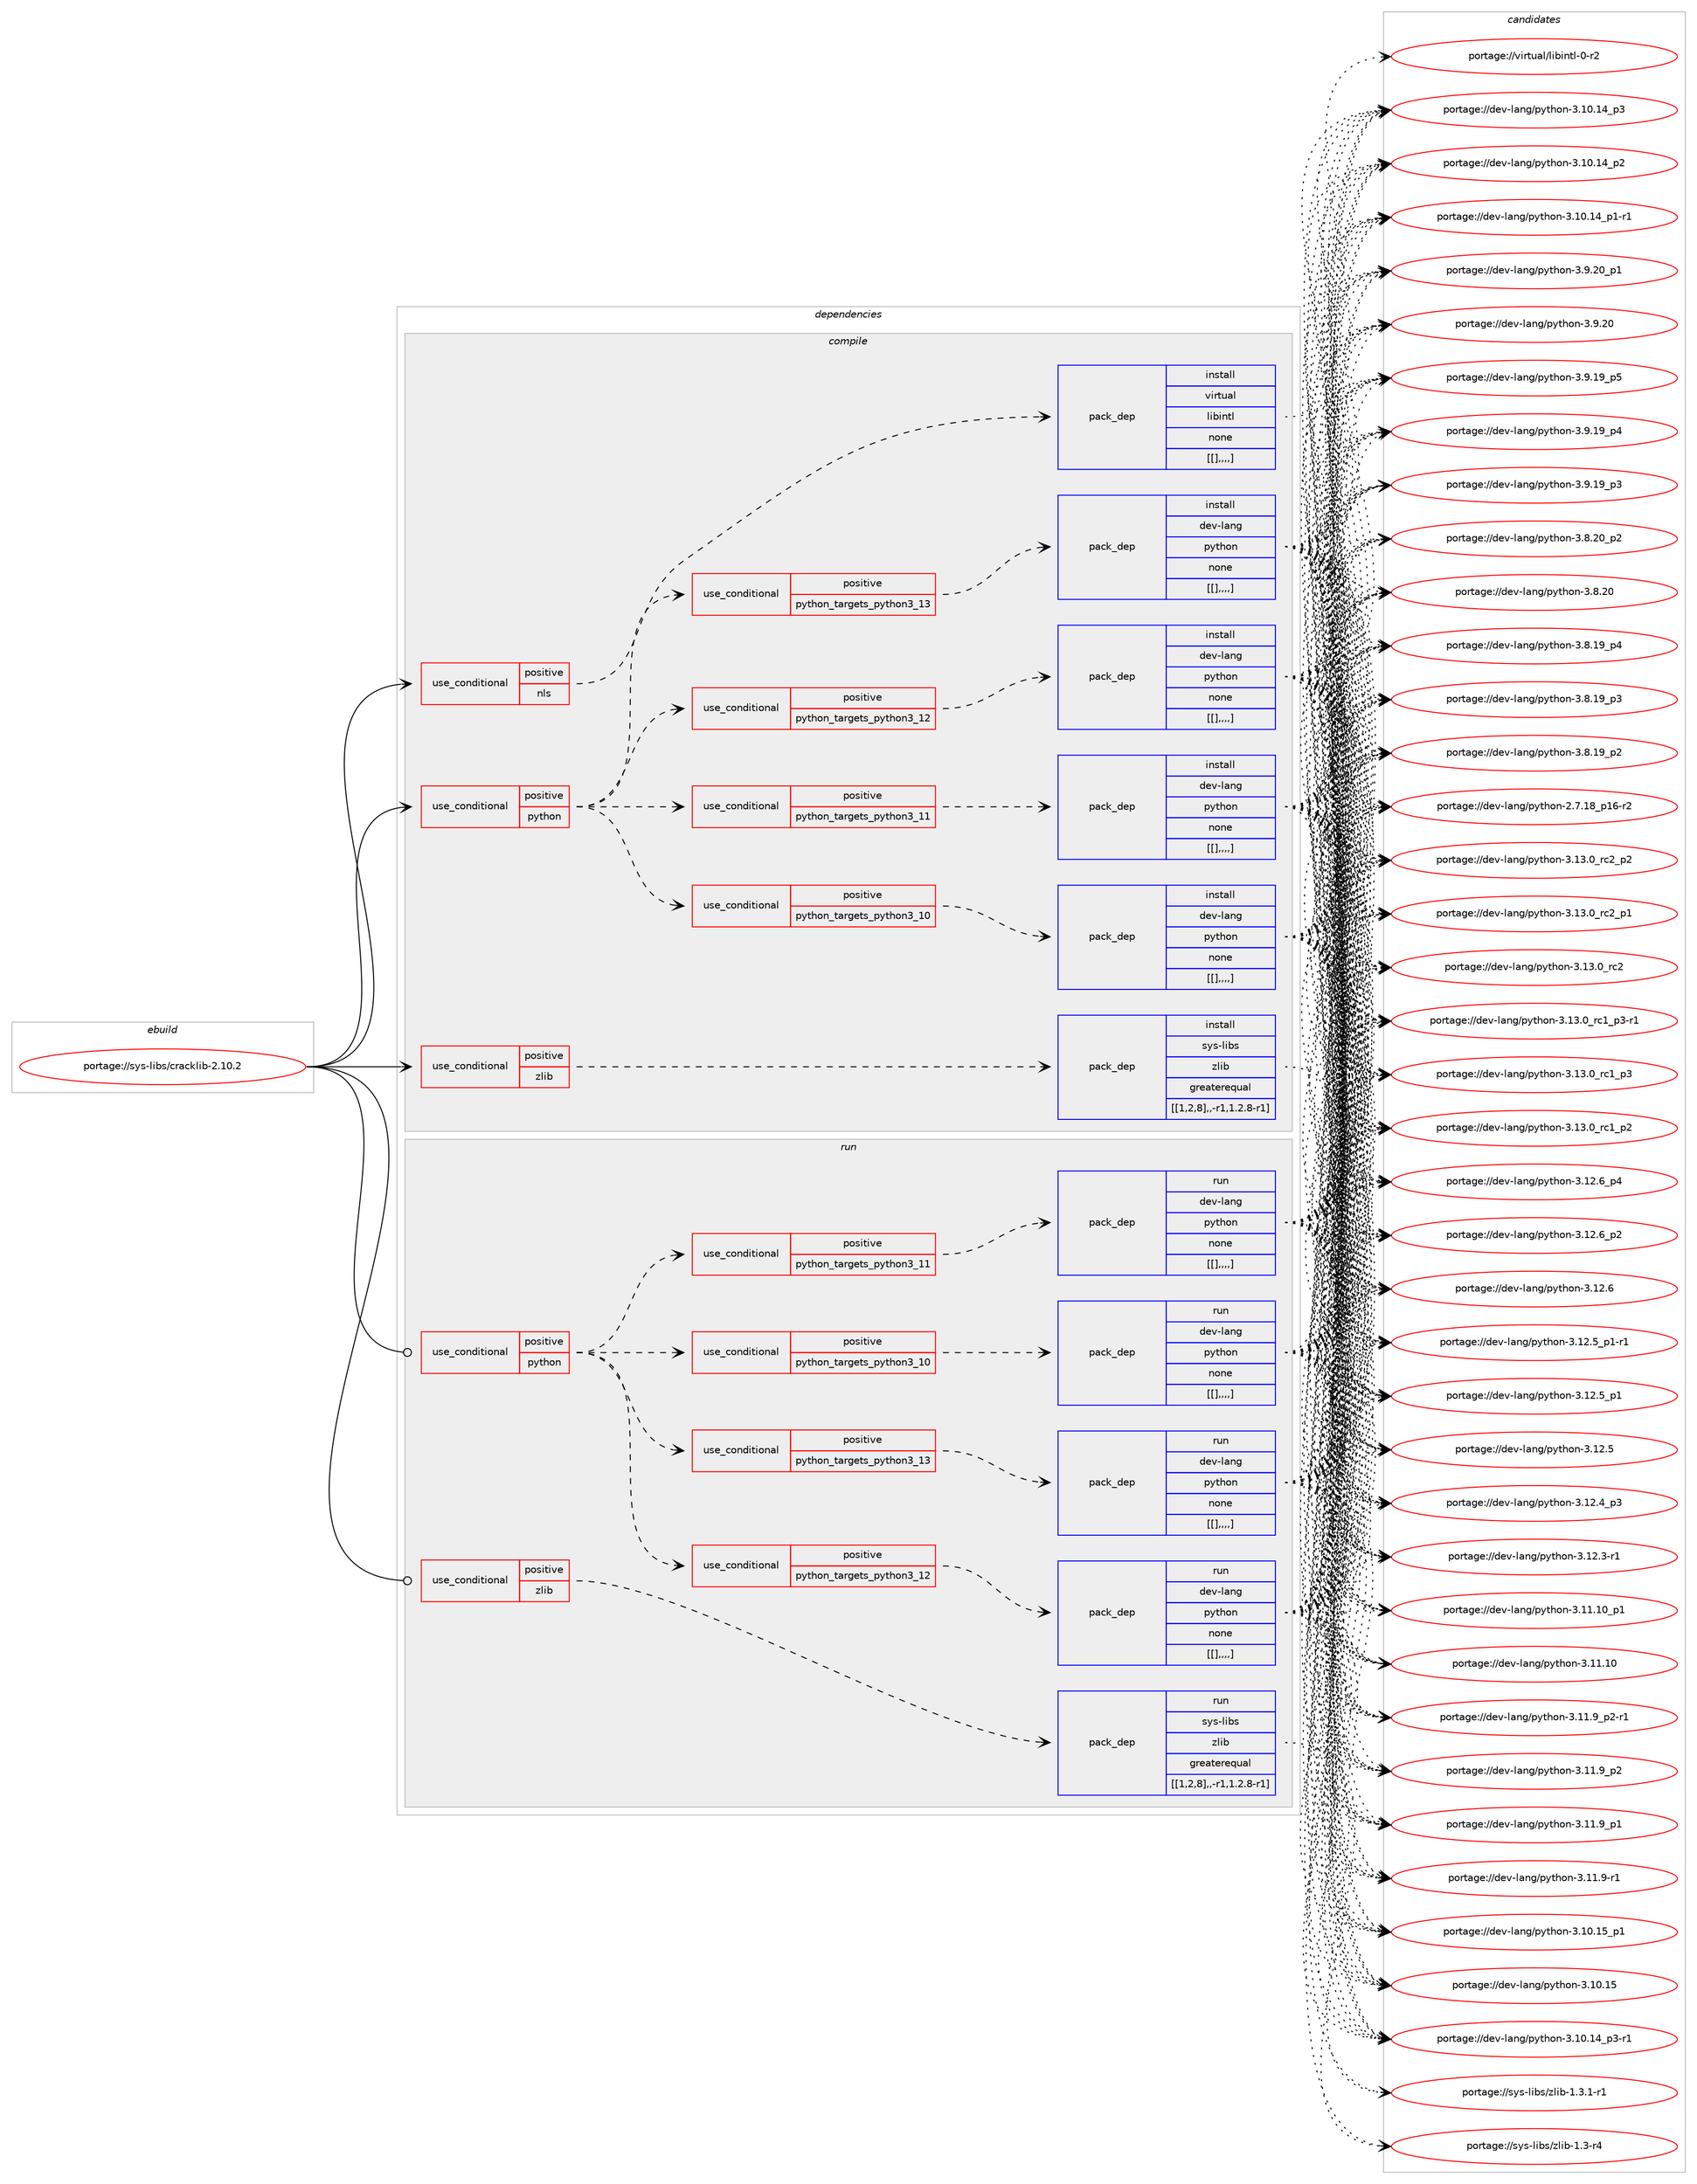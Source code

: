 digraph prolog {

# *************
# Graph options
# *************

newrank=true;
concentrate=true;
compound=true;
graph [rankdir=LR,fontname=Helvetica,fontsize=10,ranksep=1.5];#, ranksep=2.5, nodesep=0.2];
edge  [arrowhead=vee];
node  [fontname=Helvetica,fontsize=10];

# **********
# The ebuild
# **********

subgraph cluster_leftcol {
color=gray;
label=<<i>ebuild</i>>;
id [label="portage://sys-libs/cracklib-2.10.2", color=red, width=4, href="../sys-libs/cracklib-2.10.2.svg"];
}

# ****************
# The dependencies
# ****************

subgraph cluster_midcol {
color=gray;
label=<<i>dependencies</i>>;
subgraph cluster_compile {
fillcolor="#eeeeee";
style=filled;
label=<<i>compile</i>>;
subgraph cond9433 {
dependency25548 [label=<<TABLE BORDER="0" CELLBORDER="1" CELLSPACING="0" CELLPADDING="4"><TR><TD ROWSPAN="3" CELLPADDING="10">use_conditional</TD></TR><TR><TD>positive</TD></TR><TR><TD>nls</TD></TR></TABLE>>, shape=none, color=red];
subgraph pack16037 {
dependency25549 [label=<<TABLE BORDER="0" CELLBORDER="1" CELLSPACING="0" CELLPADDING="4" WIDTH="220"><TR><TD ROWSPAN="6" CELLPADDING="30">pack_dep</TD></TR><TR><TD WIDTH="110">install</TD></TR><TR><TD>virtual</TD></TR><TR><TD>libintl</TD></TR><TR><TD>none</TD></TR><TR><TD>[[],,,,]</TD></TR></TABLE>>, shape=none, color=blue];
}
dependency25548:e -> dependency25549:w [weight=20,style="dashed",arrowhead="vee"];
}
id:e -> dependency25548:w [weight=20,style="solid",arrowhead="vee"];
subgraph cond9434 {
dependency25550 [label=<<TABLE BORDER="0" CELLBORDER="1" CELLSPACING="0" CELLPADDING="4"><TR><TD ROWSPAN="3" CELLPADDING="10">use_conditional</TD></TR><TR><TD>positive</TD></TR><TR><TD>python</TD></TR></TABLE>>, shape=none, color=red];
subgraph cond9435 {
dependency25551 [label=<<TABLE BORDER="0" CELLBORDER="1" CELLSPACING="0" CELLPADDING="4"><TR><TD ROWSPAN="3" CELLPADDING="10">use_conditional</TD></TR><TR><TD>positive</TD></TR><TR><TD>python_targets_python3_10</TD></TR></TABLE>>, shape=none, color=red];
subgraph pack16038 {
dependency25552 [label=<<TABLE BORDER="0" CELLBORDER="1" CELLSPACING="0" CELLPADDING="4" WIDTH="220"><TR><TD ROWSPAN="6" CELLPADDING="30">pack_dep</TD></TR><TR><TD WIDTH="110">install</TD></TR><TR><TD>dev-lang</TD></TR><TR><TD>python</TD></TR><TR><TD>none</TD></TR><TR><TD>[[],,,,]</TD></TR></TABLE>>, shape=none, color=blue];
}
dependency25551:e -> dependency25552:w [weight=20,style="dashed",arrowhead="vee"];
}
dependency25550:e -> dependency25551:w [weight=20,style="dashed",arrowhead="vee"];
subgraph cond9436 {
dependency25553 [label=<<TABLE BORDER="0" CELLBORDER="1" CELLSPACING="0" CELLPADDING="4"><TR><TD ROWSPAN="3" CELLPADDING="10">use_conditional</TD></TR><TR><TD>positive</TD></TR><TR><TD>python_targets_python3_11</TD></TR></TABLE>>, shape=none, color=red];
subgraph pack16039 {
dependency25554 [label=<<TABLE BORDER="0" CELLBORDER="1" CELLSPACING="0" CELLPADDING="4" WIDTH="220"><TR><TD ROWSPAN="6" CELLPADDING="30">pack_dep</TD></TR><TR><TD WIDTH="110">install</TD></TR><TR><TD>dev-lang</TD></TR><TR><TD>python</TD></TR><TR><TD>none</TD></TR><TR><TD>[[],,,,]</TD></TR></TABLE>>, shape=none, color=blue];
}
dependency25553:e -> dependency25554:w [weight=20,style="dashed",arrowhead="vee"];
}
dependency25550:e -> dependency25553:w [weight=20,style="dashed",arrowhead="vee"];
subgraph cond9437 {
dependency25555 [label=<<TABLE BORDER="0" CELLBORDER="1" CELLSPACING="0" CELLPADDING="4"><TR><TD ROWSPAN="3" CELLPADDING="10">use_conditional</TD></TR><TR><TD>positive</TD></TR><TR><TD>python_targets_python3_12</TD></TR></TABLE>>, shape=none, color=red];
subgraph pack16040 {
dependency25556 [label=<<TABLE BORDER="0" CELLBORDER="1" CELLSPACING="0" CELLPADDING="4" WIDTH="220"><TR><TD ROWSPAN="6" CELLPADDING="30">pack_dep</TD></TR><TR><TD WIDTH="110">install</TD></TR><TR><TD>dev-lang</TD></TR><TR><TD>python</TD></TR><TR><TD>none</TD></TR><TR><TD>[[],,,,]</TD></TR></TABLE>>, shape=none, color=blue];
}
dependency25555:e -> dependency25556:w [weight=20,style="dashed",arrowhead="vee"];
}
dependency25550:e -> dependency25555:w [weight=20,style="dashed",arrowhead="vee"];
subgraph cond9438 {
dependency25557 [label=<<TABLE BORDER="0" CELLBORDER="1" CELLSPACING="0" CELLPADDING="4"><TR><TD ROWSPAN="3" CELLPADDING="10">use_conditional</TD></TR><TR><TD>positive</TD></TR><TR><TD>python_targets_python3_13</TD></TR></TABLE>>, shape=none, color=red];
subgraph pack16041 {
dependency25558 [label=<<TABLE BORDER="0" CELLBORDER="1" CELLSPACING="0" CELLPADDING="4" WIDTH="220"><TR><TD ROWSPAN="6" CELLPADDING="30">pack_dep</TD></TR><TR><TD WIDTH="110">install</TD></TR><TR><TD>dev-lang</TD></TR><TR><TD>python</TD></TR><TR><TD>none</TD></TR><TR><TD>[[],,,,]</TD></TR></TABLE>>, shape=none, color=blue];
}
dependency25557:e -> dependency25558:w [weight=20,style="dashed",arrowhead="vee"];
}
dependency25550:e -> dependency25557:w [weight=20,style="dashed",arrowhead="vee"];
}
id:e -> dependency25550:w [weight=20,style="solid",arrowhead="vee"];
subgraph cond9439 {
dependency25559 [label=<<TABLE BORDER="0" CELLBORDER="1" CELLSPACING="0" CELLPADDING="4"><TR><TD ROWSPAN="3" CELLPADDING="10">use_conditional</TD></TR><TR><TD>positive</TD></TR><TR><TD>zlib</TD></TR></TABLE>>, shape=none, color=red];
subgraph pack16042 {
dependency25560 [label=<<TABLE BORDER="0" CELLBORDER="1" CELLSPACING="0" CELLPADDING="4" WIDTH="220"><TR><TD ROWSPAN="6" CELLPADDING="30">pack_dep</TD></TR><TR><TD WIDTH="110">install</TD></TR><TR><TD>sys-libs</TD></TR><TR><TD>zlib</TD></TR><TR><TD>greaterequal</TD></TR><TR><TD>[[1,2,8],,-r1,1.2.8-r1]</TD></TR></TABLE>>, shape=none, color=blue];
}
dependency25559:e -> dependency25560:w [weight=20,style="dashed",arrowhead="vee"];
}
id:e -> dependency25559:w [weight=20,style="solid",arrowhead="vee"];
}
subgraph cluster_compileandrun {
fillcolor="#eeeeee";
style=filled;
label=<<i>compile and run</i>>;
}
subgraph cluster_run {
fillcolor="#eeeeee";
style=filled;
label=<<i>run</i>>;
subgraph cond9440 {
dependency25561 [label=<<TABLE BORDER="0" CELLBORDER="1" CELLSPACING="0" CELLPADDING="4"><TR><TD ROWSPAN="3" CELLPADDING="10">use_conditional</TD></TR><TR><TD>positive</TD></TR><TR><TD>python</TD></TR></TABLE>>, shape=none, color=red];
subgraph cond9441 {
dependency25562 [label=<<TABLE BORDER="0" CELLBORDER="1" CELLSPACING="0" CELLPADDING="4"><TR><TD ROWSPAN="3" CELLPADDING="10">use_conditional</TD></TR><TR><TD>positive</TD></TR><TR><TD>python_targets_python3_10</TD></TR></TABLE>>, shape=none, color=red];
subgraph pack16043 {
dependency25563 [label=<<TABLE BORDER="0" CELLBORDER="1" CELLSPACING="0" CELLPADDING="4" WIDTH="220"><TR><TD ROWSPAN="6" CELLPADDING="30">pack_dep</TD></TR><TR><TD WIDTH="110">run</TD></TR><TR><TD>dev-lang</TD></TR><TR><TD>python</TD></TR><TR><TD>none</TD></TR><TR><TD>[[],,,,]</TD></TR></TABLE>>, shape=none, color=blue];
}
dependency25562:e -> dependency25563:w [weight=20,style="dashed",arrowhead="vee"];
}
dependency25561:e -> dependency25562:w [weight=20,style="dashed",arrowhead="vee"];
subgraph cond9442 {
dependency25564 [label=<<TABLE BORDER="0" CELLBORDER="1" CELLSPACING="0" CELLPADDING="4"><TR><TD ROWSPAN="3" CELLPADDING="10">use_conditional</TD></TR><TR><TD>positive</TD></TR><TR><TD>python_targets_python3_11</TD></TR></TABLE>>, shape=none, color=red];
subgraph pack16044 {
dependency25565 [label=<<TABLE BORDER="0" CELLBORDER="1" CELLSPACING="0" CELLPADDING="4" WIDTH="220"><TR><TD ROWSPAN="6" CELLPADDING="30">pack_dep</TD></TR><TR><TD WIDTH="110">run</TD></TR><TR><TD>dev-lang</TD></TR><TR><TD>python</TD></TR><TR><TD>none</TD></TR><TR><TD>[[],,,,]</TD></TR></TABLE>>, shape=none, color=blue];
}
dependency25564:e -> dependency25565:w [weight=20,style="dashed",arrowhead="vee"];
}
dependency25561:e -> dependency25564:w [weight=20,style="dashed",arrowhead="vee"];
subgraph cond9443 {
dependency25566 [label=<<TABLE BORDER="0" CELLBORDER="1" CELLSPACING="0" CELLPADDING="4"><TR><TD ROWSPAN="3" CELLPADDING="10">use_conditional</TD></TR><TR><TD>positive</TD></TR><TR><TD>python_targets_python3_12</TD></TR></TABLE>>, shape=none, color=red];
subgraph pack16045 {
dependency25567 [label=<<TABLE BORDER="0" CELLBORDER="1" CELLSPACING="0" CELLPADDING="4" WIDTH="220"><TR><TD ROWSPAN="6" CELLPADDING="30">pack_dep</TD></TR><TR><TD WIDTH="110">run</TD></TR><TR><TD>dev-lang</TD></TR><TR><TD>python</TD></TR><TR><TD>none</TD></TR><TR><TD>[[],,,,]</TD></TR></TABLE>>, shape=none, color=blue];
}
dependency25566:e -> dependency25567:w [weight=20,style="dashed",arrowhead="vee"];
}
dependency25561:e -> dependency25566:w [weight=20,style="dashed",arrowhead="vee"];
subgraph cond9444 {
dependency25568 [label=<<TABLE BORDER="0" CELLBORDER="1" CELLSPACING="0" CELLPADDING="4"><TR><TD ROWSPAN="3" CELLPADDING="10">use_conditional</TD></TR><TR><TD>positive</TD></TR><TR><TD>python_targets_python3_13</TD></TR></TABLE>>, shape=none, color=red];
subgraph pack16046 {
dependency25569 [label=<<TABLE BORDER="0" CELLBORDER="1" CELLSPACING="0" CELLPADDING="4" WIDTH="220"><TR><TD ROWSPAN="6" CELLPADDING="30">pack_dep</TD></TR><TR><TD WIDTH="110">run</TD></TR><TR><TD>dev-lang</TD></TR><TR><TD>python</TD></TR><TR><TD>none</TD></TR><TR><TD>[[],,,,]</TD></TR></TABLE>>, shape=none, color=blue];
}
dependency25568:e -> dependency25569:w [weight=20,style="dashed",arrowhead="vee"];
}
dependency25561:e -> dependency25568:w [weight=20,style="dashed",arrowhead="vee"];
}
id:e -> dependency25561:w [weight=20,style="solid",arrowhead="odot"];
subgraph cond9445 {
dependency25570 [label=<<TABLE BORDER="0" CELLBORDER="1" CELLSPACING="0" CELLPADDING="4"><TR><TD ROWSPAN="3" CELLPADDING="10">use_conditional</TD></TR><TR><TD>positive</TD></TR><TR><TD>zlib</TD></TR></TABLE>>, shape=none, color=red];
subgraph pack16047 {
dependency25571 [label=<<TABLE BORDER="0" CELLBORDER="1" CELLSPACING="0" CELLPADDING="4" WIDTH="220"><TR><TD ROWSPAN="6" CELLPADDING="30">pack_dep</TD></TR><TR><TD WIDTH="110">run</TD></TR><TR><TD>sys-libs</TD></TR><TR><TD>zlib</TD></TR><TR><TD>greaterequal</TD></TR><TR><TD>[[1,2,8],,-r1,1.2.8-r1]</TD></TR></TABLE>>, shape=none, color=blue];
}
dependency25570:e -> dependency25571:w [weight=20,style="dashed",arrowhead="vee"];
}
id:e -> dependency25570:w [weight=20,style="solid",arrowhead="odot"];
}
}

# **************
# The candidates
# **************

subgraph cluster_choices {
rank=same;
color=gray;
label=<<i>candidates</i>>;

subgraph choice16037 {
color=black;
nodesep=1;
choice11810511411611797108471081059810511011610845484511450 [label="portage://virtual/libintl-0-r2", color=red, width=4,href="../virtual/libintl-0-r2.svg"];
dependency25549:e -> choice11810511411611797108471081059810511011610845484511450:w [style=dotted,weight="100"];
}
subgraph choice16038 {
color=black;
nodesep=1;
choice100101118451089711010347112121116104111110455146495146489511499509511250 [label="portage://dev-lang/python-3.13.0_rc2_p2", color=red, width=4,href="../dev-lang/python-3.13.0_rc2_p2.svg"];
choice100101118451089711010347112121116104111110455146495146489511499509511249 [label="portage://dev-lang/python-3.13.0_rc2_p1", color=red, width=4,href="../dev-lang/python-3.13.0_rc2_p1.svg"];
choice10010111845108971101034711212111610411111045514649514648951149950 [label="portage://dev-lang/python-3.13.0_rc2", color=red, width=4,href="../dev-lang/python-3.13.0_rc2.svg"];
choice1001011184510897110103471121211161041111104551464951464895114994995112514511449 [label="portage://dev-lang/python-3.13.0_rc1_p3-r1", color=red, width=4,href="../dev-lang/python-3.13.0_rc1_p3-r1.svg"];
choice100101118451089711010347112121116104111110455146495146489511499499511251 [label="portage://dev-lang/python-3.13.0_rc1_p3", color=red, width=4,href="../dev-lang/python-3.13.0_rc1_p3.svg"];
choice100101118451089711010347112121116104111110455146495146489511499499511250 [label="portage://dev-lang/python-3.13.0_rc1_p2", color=red, width=4,href="../dev-lang/python-3.13.0_rc1_p2.svg"];
choice100101118451089711010347112121116104111110455146495046549511252 [label="portage://dev-lang/python-3.12.6_p4", color=red, width=4,href="../dev-lang/python-3.12.6_p4.svg"];
choice100101118451089711010347112121116104111110455146495046549511250 [label="portage://dev-lang/python-3.12.6_p2", color=red, width=4,href="../dev-lang/python-3.12.6_p2.svg"];
choice10010111845108971101034711212111610411111045514649504654 [label="portage://dev-lang/python-3.12.6", color=red, width=4,href="../dev-lang/python-3.12.6.svg"];
choice1001011184510897110103471121211161041111104551464950465395112494511449 [label="portage://dev-lang/python-3.12.5_p1-r1", color=red, width=4,href="../dev-lang/python-3.12.5_p1-r1.svg"];
choice100101118451089711010347112121116104111110455146495046539511249 [label="portage://dev-lang/python-3.12.5_p1", color=red, width=4,href="../dev-lang/python-3.12.5_p1.svg"];
choice10010111845108971101034711212111610411111045514649504653 [label="portage://dev-lang/python-3.12.5", color=red, width=4,href="../dev-lang/python-3.12.5.svg"];
choice100101118451089711010347112121116104111110455146495046529511251 [label="portage://dev-lang/python-3.12.4_p3", color=red, width=4,href="../dev-lang/python-3.12.4_p3.svg"];
choice100101118451089711010347112121116104111110455146495046514511449 [label="portage://dev-lang/python-3.12.3-r1", color=red, width=4,href="../dev-lang/python-3.12.3-r1.svg"];
choice10010111845108971101034711212111610411111045514649494649489511249 [label="portage://dev-lang/python-3.11.10_p1", color=red, width=4,href="../dev-lang/python-3.11.10_p1.svg"];
choice1001011184510897110103471121211161041111104551464949464948 [label="portage://dev-lang/python-3.11.10", color=red, width=4,href="../dev-lang/python-3.11.10.svg"];
choice1001011184510897110103471121211161041111104551464949465795112504511449 [label="portage://dev-lang/python-3.11.9_p2-r1", color=red, width=4,href="../dev-lang/python-3.11.9_p2-r1.svg"];
choice100101118451089711010347112121116104111110455146494946579511250 [label="portage://dev-lang/python-3.11.9_p2", color=red, width=4,href="../dev-lang/python-3.11.9_p2.svg"];
choice100101118451089711010347112121116104111110455146494946579511249 [label="portage://dev-lang/python-3.11.9_p1", color=red, width=4,href="../dev-lang/python-3.11.9_p1.svg"];
choice100101118451089711010347112121116104111110455146494946574511449 [label="portage://dev-lang/python-3.11.9-r1", color=red, width=4,href="../dev-lang/python-3.11.9-r1.svg"];
choice10010111845108971101034711212111610411111045514649484649539511249 [label="portage://dev-lang/python-3.10.15_p1", color=red, width=4,href="../dev-lang/python-3.10.15_p1.svg"];
choice1001011184510897110103471121211161041111104551464948464953 [label="portage://dev-lang/python-3.10.15", color=red, width=4,href="../dev-lang/python-3.10.15.svg"];
choice100101118451089711010347112121116104111110455146494846495295112514511449 [label="portage://dev-lang/python-3.10.14_p3-r1", color=red, width=4,href="../dev-lang/python-3.10.14_p3-r1.svg"];
choice10010111845108971101034711212111610411111045514649484649529511251 [label="portage://dev-lang/python-3.10.14_p3", color=red, width=4,href="../dev-lang/python-3.10.14_p3.svg"];
choice10010111845108971101034711212111610411111045514649484649529511250 [label="portage://dev-lang/python-3.10.14_p2", color=red, width=4,href="../dev-lang/python-3.10.14_p2.svg"];
choice100101118451089711010347112121116104111110455146494846495295112494511449 [label="portage://dev-lang/python-3.10.14_p1-r1", color=red, width=4,href="../dev-lang/python-3.10.14_p1-r1.svg"];
choice100101118451089711010347112121116104111110455146574650489511249 [label="portage://dev-lang/python-3.9.20_p1", color=red, width=4,href="../dev-lang/python-3.9.20_p1.svg"];
choice10010111845108971101034711212111610411111045514657465048 [label="portage://dev-lang/python-3.9.20", color=red, width=4,href="../dev-lang/python-3.9.20.svg"];
choice100101118451089711010347112121116104111110455146574649579511253 [label="portage://dev-lang/python-3.9.19_p5", color=red, width=4,href="../dev-lang/python-3.9.19_p5.svg"];
choice100101118451089711010347112121116104111110455146574649579511252 [label="portage://dev-lang/python-3.9.19_p4", color=red, width=4,href="../dev-lang/python-3.9.19_p4.svg"];
choice100101118451089711010347112121116104111110455146574649579511251 [label="portage://dev-lang/python-3.9.19_p3", color=red, width=4,href="../dev-lang/python-3.9.19_p3.svg"];
choice100101118451089711010347112121116104111110455146564650489511250 [label="portage://dev-lang/python-3.8.20_p2", color=red, width=4,href="../dev-lang/python-3.8.20_p2.svg"];
choice10010111845108971101034711212111610411111045514656465048 [label="portage://dev-lang/python-3.8.20", color=red, width=4,href="../dev-lang/python-3.8.20.svg"];
choice100101118451089711010347112121116104111110455146564649579511252 [label="portage://dev-lang/python-3.8.19_p4", color=red, width=4,href="../dev-lang/python-3.8.19_p4.svg"];
choice100101118451089711010347112121116104111110455146564649579511251 [label="portage://dev-lang/python-3.8.19_p3", color=red, width=4,href="../dev-lang/python-3.8.19_p3.svg"];
choice100101118451089711010347112121116104111110455146564649579511250 [label="portage://dev-lang/python-3.8.19_p2", color=red, width=4,href="../dev-lang/python-3.8.19_p2.svg"];
choice100101118451089711010347112121116104111110455046554649569511249544511450 [label="portage://dev-lang/python-2.7.18_p16-r2", color=red, width=4,href="../dev-lang/python-2.7.18_p16-r2.svg"];
dependency25552:e -> choice100101118451089711010347112121116104111110455146495146489511499509511250:w [style=dotted,weight="100"];
dependency25552:e -> choice100101118451089711010347112121116104111110455146495146489511499509511249:w [style=dotted,weight="100"];
dependency25552:e -> choice10010111845108971101034711212111610411111045514649514648951149950:w [style=dotted,weight="100"];
dependency25552:e -> choice1001011184510897110103471121211161041111104551464951464895114994995112514511449:w [style=dotted,weight="100"];
dependency25552:e -> choice100101118451089711010347112121116104111110455146495146489511499499511251:w [style=dotted,weight="100"];
dependency25552:e -> choice100101118451089711010347112121116104111110455146495146489511499499511250:w [style=dotted,weight="100"];
dependency25552:e -> choice100101118451089711010347112121116104111110455146495046549511252:w [style=dotted,weight="100"];
dependency25552:e -> choice100101118451089711010347112121116104111110455146495046549511250:w [style=dotted,weight="100"];
dependency25552:e -> choice10010111845108971101034711212111610411111045514649504654:w [style=dotted,weight="100"];
dependency25552:e -> choice1001011184510897110103471121211161041111104551464950465395112494511449:w [style=dotted,weight="100"];
dependency25552:e -> choice100101118451089711010347112121116104111110455146495046539511249:w [style=dotted,weight="100"];
dependency25552:e -> choice10010111845108971101034711212111610411111045514649504653:w [style=dotted,weight="100"];
dependency25552:e -> choice100101118451089711010347112121116104111110455146495046529511251:w [style=dotted,weight="100"];
dependency25552:e -> choice100101118451089711010347112121116104111110455146495046514511449:w [style=dotted,weight="100"];
dependency25552:e -> choice10010111845108971101034711212111610411111045514649494649489511249:w [style=dotted,weight="100"];
dependency25552:e -> choice1001011184510897110103471121211161041111104551464949464948:w [style=dotted,weight="100"];
dependency25552:e -> choice1001011184510897110103471121211161041111104551464949465795112504511449:w [style=dotted,weight="100"];
dependency25552:e -> choice100101118451089711010347112121116104111110455146494946579511250:w [style=dotted,weight="100"];
dependency25552:e -> choice100101118451089711010347112121116104111110455146494946579511249:w [style=dotted,weight="100"];
dependency25552:e -> choice100101118451089711010347112121116104111110455146494946574511449:w [style=dotted,weight="100"];
dependency25552:e -> choice10010111845108971101034711212111610411111045514649484649539511249:w [style=dotted,weight="100"];
dependency25552:e -> choice1001011184510897110103471121211161041111104551464948464953:w [style=dotted,weight="100"];
dependency25552:e -> choice100101118451089711010347112121116104111110455146494846495295112514511449:w [style=dotted,weight="100"];
dependency25552:e -> choice10010111845108971101034711212111610411111045514649484649529511251:w [style=dotted,weight="100"];
dependency25552:e -> choice10010111845108971101034711212111610411111045514649484649529511250:w [style=dotted,weight="100"];
dependency25552:e -> choice100101118451089711010347112121116104111110455146494846495295112494511449:w [style=dotted,weight="100"];
dependency25552:e -> choice100101118451089711010347112121116104111110455146574650489511249:w [style=dotted,weight="100"];
dependency25552:e -> choice10010111845108971101034711212111610411111045514657465048:w [style=dotted,weight="100"];
dependency25552:e -> choice100101118451089711010347112121116104111110455146574649579511253:w [style=dotted,weight="100"];
dependency25552:e -> choice100101118451089711010347112121116104111110455146574649579511252:w [style=dotted,weight="100"];
dependency25552:e -> choice100101118451089711010347112121116104111110455146574649579511251:w [style=dotted,weight="100"];
dependency25552:e -> choice100101118451089711010347112121116104111110455146564650489511250:w [style=dotted,weight="100"];
dependency25552:e -> choice10010111845108971101034711212111610411111045514656465048:w [style=dotted,weight="100"];
dependency25552:e -> choice100101118451089711010347112121116104111110455146564649579511252:w [style=dotted,weight="100"];
dependency25552:e -> choice100101118451089711010347112121116104111110455146564649579511251:w [style=dotted,weight="100"];
dependency25552:e -> choice100101118451089711010347112121116104111110455146564649579511250:w [style=dotted,weight="100"];
dependency25552:e -> choice100101118451089711010347112121116104111110455046554649569511249544511450:w [style=dotted,weight="100"];
}
subgraph choice16039 {
color=black;
nodesep=1;
choice100101118451089711010347112121116104111110455146495146489511499509511250 [label="portage://dev-lang/python-3.13.0_rc2_p2", color=red, width=4,href="../dev-lang/python-3.13.0_rc2_p2.svg"];
choice100101118451089711010347112121116104111110455146495146489511499509511249 [label="portage://dev-lang/python-3.13.0_rc2_p1", color=red, width=4,href="../dev-lang/python-3.13.0_rc2_p1.svg"];
choice10010111845108971101034711212111610411111045514649514648951149950 [label="portage://dev-lang/python-3.13.0_rc2", color=red, width=4,href="../dev-lang/python-3.13.0_rc2.svg"];
choice1001011184510897110103471121211161041111104551464951464895114994995112514511449 [label="portage://dev-lang/python-3.13.0_rc1_p3-r1", color=red, width=4,href="../dev-lang/python-3.13.0_rc1_p3-r1.svg"];
choice100101118451089711010347112121116104111110455146495146489511499499511251 [label="portage://dev-lang/python-3.13.0_rc1_p3", color=red, width=4,href="../dev-lang/python-3.13.0_rc1_p3.svg"];
choice100101118451089711010347112121116104111110455146495146489511499499511250 [label="portage://dev-lang/python-3.13.0_rc1_p2", color=red, width=4,href="../dev-lang/python-3.13.0_rc1_p2.svg"];
choice100101118451089711010347112121116104111110455146495046549511252 [label="portage://dev-lang/python-3.12.6_p4", color=red, width=4,href="../dev-lang/python-3.12.6_p4.svg"];
choice100101118451089711010347112121116104111110455146495046549511250 [label="portage://dev-lang/python-3.12.6_p2", color=red, width=4,href="../dev-lang/python-3.12.6_p2.svg"];
choice10010111845108971101034711212111610411111045514649504654 [label="portage://dev-lang/python-3.12.6", color=red, width=4,href="../dev-lang/python-3.12.6.svg"];
choice1001011184510897110103471121211161041111104551464950465395112494511449 [label="portage://dev-lang/python-3.12.5_p1-r1", color=red, width=4,href="../dev-lang/python-3.12.5_p1-r1.svg"];
choice100101118451089711010347112121116104111110455146495046539511249 [label="portage://dev-lang/python-3.12.5_p1", color=red, width=4,href="../dev-lang/python-3.12.5_p1.svg"];
choice10010111845108971101034711212111610411111045514649504653 [label="portage://dev-lang/python-3.12.5", color=red, width=4,href="../dev-lang/python-3.12.5.svg"];
choice100101118451089711010347112121116104111110455146495046529511251 [label="portage://dev-lang/python-3.12.4_p3", color=red, width=4,href="../dev-lang/python-3.12.4_p3.svg"];
choice100101118451089711010347112121116104111110455146495046514511449 [label="portage://dev-lang/python-3.12.3-r1", color=red, width=4,href="../dev-lang/python-3.12.3-r1.svg"];
choice10010111845108971101034711212111610411111045514649494649489511249 [label="portage://dev-lang/python-3.11.10_p1", color=red, width=4,href="../dev-lang/python-3.11.10_p1.svg"];
choice1001011184510897110103471121211161041111104551464949464948 [label="portage://dev-lang/python-3.11.10", color=red, width=4,href="../dev-lang/python-3.11.10.svg"];
choice1001011184510897110103471121211161041111104551464949465795112504511449 [label="portage://dev-lang/python-3.11.9_p2-r1", color=red, width=4,href="../dev-lang/python-3.11.9_p2-r1.svg"];
choice100101118451089711010347112121116104111110455146494946579511250 [label="portage://dev-lang/python-3.11.9_p2", color=red, width=4,href="../dev-lang/python-3.11.9_p2.svg"];
choice100101118451089711010347112121116104111110455146494946579511249 [label="portage://dev-lang/python-3.11.9_p1", color=red, width=4,href="../dev-lang/python-3.11.9_p1.svg"];
choice100101118451089711010347112121116104111110455146494946574511449 [label="portage://dev-lang/python-3.11.9-r1", color=red, width=4,href="../dev-lang/python-3.11.9-r1.svg"];
choice10010111845108971101034711212111610411111045514649484649539511249 [label="portage://dev-lang/python-3.10.15_p1", color=red, width=4,href="../dev-lang/python-3.10.15_p1.svg"];
choice1001011184510897110103471121211161041111104551464948464953 [label="portage://dev-lang/python-3.10.15", color=red, width=4,href="../dev-lang/python-3.10.15.svg"];
choice100101118451089711010347112121116104111110455146494846495295112514511449 [label="portage://dev-lang/python-3.10.14_p3-r1", color=red, width=4,href="../dev-lang/python-3.10.14_p3-r1.svg"];
choice10010111845108971101034711212111610411111045514649484649529511251 [label="portage://dev-lang/python-3.10.14_p3", color=red, width=4,href="../dev-lang/python-3.10.14_p3.svg"];
choice10010111845108971101034711212111610411111045514649484649529511250 [label="portage://dev-lang/python-3.10.14_p2", color=red, width=4,href="../dev-lang/python-3.10.14_p2.svg"];
choice100101118451089711010347112121116104111110455146494846495295112494511449 [label="portage://dev-lang/python-3.10.14_p1-r1", color=red, width=4,href="../dev-lang/python-3.10.14_p1-r1.svg"];
choice100101118451089711010347112121116104111110455146574650489511249 [label="portage://dev-lang/python-3.9.20_p1", color=red, width=4,href="../dev-lang/python-3.9.20_p1.svg"];
choice10010111845108971101034711212111610411111045514657465048 [label="portage://dev-lang/python-3.9.20", color=red, width=4,href="../dev-lang/python-3.9.20.svg"];
choice100101118451089711010347112121116104111110455146574649579511253 [label="portage://dev-lang/python-3.9.19_p5", color=red, width=4,href="../dev-lang/python-3.9.19_p5.svg"];
choice100101118451089711010347112121116104111110455146574649579511252 [label="portage://dev-lang/python-3.9.19_p4", color=red, width=4,href="../dev-lang/python-3.9.19_p4.svg"];
choice100101118451089711010347112121116104111110455146574649579511251 [label="portage://dev-lang/python-3.9.19_p3", color=red, width=4,href="../dev-lang/python-3.9.19_p3.svg"];
choice100101118451089711010347112121116104111110455146564650489511250 [label="portage://dev-lang/python-3.8.20_p2", color=red, width=4,href="../dev-lang/python-3.8.20_p2.svg"];
choice10010111845108971101034711212111610411111045514656465048 [label="portage://dev-lang/python-3.8.20", color=red, width=4,href="../dev-lang/python-3.8.20.svg"];
choice100101118451089711010347112121116104111110455146564649579511252 [label="portage://dev-lang/python-3.8.19_p4", color=red, width=4,href="../dev-lang/python-3.8.19_p4.svg"];
choice100101118451089711010347112121116104111110455146564649579511251 [label="portage://dev-lang/python-3.8.19_p3", color=red, width=4,href="../dev-lang/python-3.8.19_p3.svg"];
choice100101118451089711010347112121116104111110455146564649579511250 [label="portage://dev-lang/python-3.8.19_p2", color=red, width=4,href="../dev-lang/python-3.8.19_p2.svg"];
choice100101118451089711010347112121116104111110455046554649569511249544511450 [label="portage://dev-lang/python-2.7.18_p16-r2", color=red, width=4,href="../dev-lang/python-2.7.18_p16-r2.svg"];
dependency25554:e -> choice100101118451089711010347112121116104111110455146495146489511499509511250:w [style=dotted,weight="100"];
dependency25554:e -> choice100101118451089711010347112121116104111110455146495146489511499509511249:w [style=dotted,weight="100"];
dependency25554:e -> choice10010111845108971101034711212111610411111045514649514648951149950:w [style=dotted,weight="100"];
dependency25554:e -> choice1001011184510897110103471121211161041111104551464951464895114994995112514511449:w [style=dotted,weight="100"];
dependency25554:e -> choice100101118451089711010347112121116104111110455146495146489511499499511251:w [style=dotted,weight="100"];
dependency25554:e -> choice100101118451089711010347112121116104111110455146495146489511499499511250:w [style=dotted,weight="100"];
dependency25554:e -> choice100101118451089711010347112121116104111110455146495046549511252:w [style=dotted,weight="100"];
dependency25554:e -> choice100101118451089711010347112121116104111110455146495046549511250:w [style=dotted,weight="100"];
dependency25554:e -> choice10010111845108971101034711212111610411111045514649504654:w [style=dotted,weight="100"];
dependency25554:e -> choice1001011184510897110103471121211161041111104551464950465395112494511449:w [style=dotted,weight="100"];
dependency25554:e -> choice100101118451089711010347112121116104111110455146495046539511249:w [style=dotted,weight="100"];
dependency25554:e -> choice10010111845108971101034711212111610411111045514649504653:w [style=dotted,weight="100"];
dependency25554:e -> choice100101118451089711010347112121116104111110455146495046529511251:w [style=dotted,weight="100"];
dependency25554:e -> choice100101118451089711010347112121116104111110455146495046514511449:w [style=dotted,weight="100"];
dependency25554:e -> choice10010111845108971101034711212111610411111045514649494649489511249:w [style=dotted,weight="100"];
dependency25554:e -> choice1001011184510897110103471121211161041111104551464949464948:w [style=dotted,weight="100"];
dependency25554:e -> choice1001011184510897110103471121211161041111104551464949465795112504511449:w [style=dotted,weight="100"];
dependency25554:e -> choice100101118451089711010347112121116104111110455146494946579511250:w [style=dotted,weight="100"];
dependency25554:e -> choice100101118451089711010347112121116104111110455146494946579511249:w [style=dotted,weight="100"];
dependency25554:e -> choice100101118451089711010347112121116104111110455146494946574511449:w [style=dotted,weight="100"];
dependency25554:e -> choice10010111845108971101034711212111610411111045514649484649539511249:w [style=dotted,weight="100"];
dependency25554:e -> choice1001011184510897110103471121211161041111104551464948464953:w [style=dotted,weight="100"];
dependency25554:e -> choice100101118451089711010347112121116104111110455146494846495295112514511449:w [style=dotted,weight="100"];
dependency25554:e -> choice10010111845108971101034711212111610411111045514649484649529511251:w [style=dotted,weight="100"];
dependency25554:e -> choice10010111845108971101034711212111610411111045514649484649529511250:w [style=dotted,weight="100"];
dependency25554:e -> choice100101118451089711010347112121116104111110455146494846495295112494511449:w [style=dotted,weight="100"];
dependency25554:e -> choice100101118451089711010347112121116104111110455146574650489511249:w [style=dotted,weight="100"];
dependency25554:e -> choice10010111845108971101034711212111610411111045514657465048:w [style=dotted,weight="100"];
dependency25554:e -> choice100101118451089711010347112121116104111110455146574649579511253:w [style=dotted,weight="100"];
dependency25554:e -> choice100101118451089711010347112121116104111110455146574649579511252:w [style=dotted,weight="100"];
dependency25554:e -> choice100101118451089711010347112121116104111110455146574649579511251:w [style=dotted,weight="100"];
dependency25554:e -> choice100101118451089711010347112121116104111110455146564650489511250:w [style=dotted,weight="100"];
dependency25554:e -> choice10010111845108971101034711212111610411111045514656465048:w [style=dotted,weight="100"];
dependency25554:e -> choice100101118451089711010347112121116104111110455146564649579511252:w [style=dotted,weight="100"];
dependency25554:e -> choice100101118451089711010347112121116104111110455146564649579511251:w [style=dotted,weight="100"];
dependency25554:e -> choice100101118451089711010347112121116104111110455146564649579511250:w [style=dotted,weight="100"];
dependency25554:e -> choice100101118451089711010347112121116104111110455046554649569511249544511450:w [style=dotted,weight="100"];
}
subgraph choice16040 {
color=black;
nodesep=1;
choice100101118451089711010347112121116104111110455146495146489511499509511250 [label="portage://dev-lang/python-3.13.0_rc2_p2", color=red, width=4,href="../dev-lang/python-3.13.0_rc2_p2.svg"];
choice100101118451089711010347112121116104111110455146495146489511499509511249 [label="portage://dev-lang/python-3.13.0_rc2_p1", color=red, width=4,href="../dev-lang/python-3.13.0_rc2_p1.svg"];
choice10010111845108971101034711212111610411111045514649514648951149950 [label="portage://dev-lang/python-3.13.0_rc2", color=red, width=4,href="../dev-lang/python-3.13.0_rc2.svg"];
choice1001011184510897110103471121211161041111104551464951464895114994995112514511449 [label="portage://dev-lang/python-3.13.0_rc1_p3-r1", color=red, width=4,href="../dev-lang/python-3.13.0_rc1_p3-r1.svg"];
choice100101118451089711010347112121116104111110455146495146489511499499511251 [label="portage://dev-lang/python-3.13.0_rc1_p3", color=red, width=4,href="../dev-lang/python-3.13.0_rc1_p3.svg"];
choice100101118451089711010347112121116104111110455146495146489511499499511250 [label="portage://dev-lang/python-3.13.0_rc1_p2", color=red, width=4,href="../dev-lang/python-3.13.0_rc1_p2.svg"];
choice100101118451089711010347112121116104111110455146495046549511252 [label="portage://dev-lang/python-3.12.6_p4", color=red, width=4,href="../dev-lang/python-3.12.6_p4.svg"];
choice100101118451089711010347112121116104111110455146495046549511250 [label="portage://dev-lang/python-3.12.6_p2", color=red, width=4,href="../dev-lang/python-3.12.6_p2.svg"];
choice10010111845108971101034711212111610411111045514649504654 [label="portage://dev-lang/python-3.12.6", color=red, width=4,href="../dev-lang/python-3.12.6.svg"];
choice1001011184510897110103471121211161041111104551464950465395112494511449 [label="portage://dev-lang/python-3.12.5_p1-r1", color=red, width=4,href="../dev-lang/python-3.12.5_p1-r1.svg"];
choice100101118451089711010347112121116104111110455146495046539511249 [label="portage://dev-lang/python-3.12.5_p1", color=red, width=4,href="../dev-lang/python-3.12.5_p1.svg"];
choice10010111845108971101034711212111610411111045514649504653 [label="portage://dev-lang/python-3.12.5", color=red, width=4,href="../dev-lang/python-3.12.5.svg"];
choice100101118451089711010347112121116104111110455146495046529511251 [label="portage://dev-lang/python-3.12.4_p3", color=red, width=4,href="../dev-lang/python-3.12.4_p3.svg"];
choice100101118451089711010347112121116104111110455146495046514511449 [label="portage://dev-lang/python-3.12.3-r1", color=red, width=4,href="../dev-lang/python-3.12.3-r1.svg"];
choice10010111845108971101034711212111610411111045514649494649489511249 [label="portage://dev-lang/python-3.11.10_p1", color=red, width=4,href="../dev-lang/python-3.11.10_p1.svg"];
choice1001011184510897110103471121211161041111104551464949464948 [label="portage://dev-lang/python-3.11.10", color=red, width=4,href="../dev-lang/python-3.11.10.svg"];
choice1001011184510897110103471121211161041111104551464949465795112504511449 [label="portage://dev-lang/python-3.11.9_p2-r1", color=red, width=4,href="../dev-lang/python-3.11.9_p2-r1.svg"];
choice100101118451089711010347112121116104111110455146494946579511250 [label="portage://dev-lang/python-3.11.9_p2", color=red, width=4,href="../dev-lang/python-3.11.9_p2.svg"];
choice100101118451089711010347112121116104111110455146494946579511249 [label="portage://dev-lang/python-3.11.9_p1", color=red, width=4,href="../dev-lang/python-3.11.9_p1.svg"];
choice100101118451089711010347112121116104111110455146494946574511449 [label="portage://dev-lang/python-3.11.9-r1", color=red, width=4,href="../dev-lang/python-3.11.9-r1.svg"];
choice10010111845108971101034711212111610411111045514649484649539511249 [label="portage://dev-lang/python-3.10.15_p1", color=red, width=4,href="../dev-lang/python-3.10.15_p1.svg"];
choice1001011184510897110103471121211161041111104551464948464953 [label="portage://dev-lang/python-3.10.15", color=red, width=4,href="../dev-lang/python-3.10.15.svg"];
choice100101118451089711010347112121116104111110455146494846495295112514511449 [label="portage://dev-lang/python-3.10.14_p3-r1", color=red, width=4,href="../dev-lang/python-3.10.14_p3-r1.svg"];
choice10010111845108971101034711212111610411111045514649484649529511251 [label="portage://dev-lang/python-3.10.14_p3", color=red, width=4,href="../dev-lang/python-3.10.14_p3.svg"];
choice10010111845108971101034711212111610411111045514649484649529511250 [label="portage://dev-lang/python-3.10.14_p2", color=red, width=4,href="../dev-lang/python-3.10.14_p2.svg"];
choice100101118451089711010347112121116104111110455146494846495295112494511449 [label="portage://dev-lang/python-3.10.14_p1-r1", color=red, width=4,href="../dev-lang/python-3.10.14_p1-r1.svg"];
choice100101118451089711010347112121116104111110455146574650489511249 [label="portage://dev-lang/python-3.9.20_p1", color=red, width=4,href="../dev-lang/python-3.9.20_p1.svg"];
choice10010111845108971101034711212111610411111045514657465048 [label="portage://dev-lang/python-3.9.20", color=red, width=4,href="../dev-lang/python-3.9.20.svg"];
choice100101118451089711010347112121116104111110455146574649579511253 [label="portage://dev-lang/python-3.9.19_p5", color=red, width=4,href="../dev-lang/python-3.9.19_p5.svg"];
choice100101118451089711010347112121116104111110455146574649579511252 [label="portage://dev-lang/python-3.9.19_p4", color=red, width=4,href="../dev-lang/python-3.9.19_p4.svg"];
choice100101118451089711010347112121116104111110455146574649579511251 [label="portage://dev-lang/python-3.9.19_p3", color=red, width=4,href="../dev-lang/python-3.9.19_p3.svg"];
choice100101118451089711010347112121116104111110455146564650489511250 [label="portage://dev-lang/python-3.8.20_p2", color=red, width=4,href="../dev-lang/python-3.8.20_p2.svg"];
choice10010111845108971101034711212111610411111045514656465048 [label="portage://dev-lang/python-3.8.20", color=red, width=4,href="../dev-lang/python-3.8.20.svg"];
choice100101118451089711010347112121116104111110455146564649579511252 [label="portage://dev-lang/python-3.8.19_p4", color=red, width=4,href="../dev-lang/python-3.8.19_p4.svg"];
choice100101118451089711010347112121116104111110455146564649579511251 [label="portage://dev-lang/python-3.8.19_p3", color=red, width=4,href="../dev-lang/python-3.8.19_p3.svg"];
choice100101118451089711010347112121116104111110455146564649579511250 [label="portage://dev-lang/python-3.8.19_p2", color=red, width=4,href="../dev-lang/python-3.8.19_p2.svg"];
choice100101118451089711010347112121116104111110455046554649569511249544511450 [label="portage://dev-lang/python-2.7.18_p16-r2", color=red, width=4,href="../dev-lang/python-2.7.18_p16-r2.svg"];
dependency25556:e -> choice100101118451089711010347112121116104111110455146495146489511499509511250:w [style=dotted,weight="100"];
dependency25556:e -> choice100101118451089711010347112121116104111110455146495146489511499509511249:w [style=dotted,weight="100"];
dependency25556:e -> choice10010111845108971101034711212111610411111045514649514648951149950:w [style=dotted,weight="100"];
dependency25556:e -> choice1001011184510897110103471121211161041111104551464951464895114994995112514511449:w [style=dotted,weight="100"];
dependency25556:e -> choice100101118451089711010347112121116104111110455146495146489511499499511251:w [style=dotted,weight="100"];
dependency25556:e -> choice100101118451089711010347112121116104111110455146495146489511499499511250:w [style=dotted,weight="100"];
dependency25556:e -> choice100101118451089711010347112121116104111110455146495046549511252:w [style=dotted,weight="100"];
dependency25556:e -> choice100101118451089711010347112121116104111110455146495046549511250:w [style=dotted,weight="100"];
dependency25556:e -> choice10010111845108971101034711212111610411111045514649504654:w [style=dotted,weight="100"];
dependency25556:e -> choice1001011184510897110103471121211161041111104551464950465395112494511449:w [style=dotted,weight="100"];
dependency25556:e -> choice100101118451089711010347112121116104111110455146495046539511249:w [style=dotted,weight="100"];
dependency25556:e -> choice10010111845108971101034711212111610411111045514649504653:w [style=dotted,weight="100"];
dependency25556:e -> choice100101118451089711010347112121116104111110455146495046529511251:w [style=dotted,weight="100"];
dependency25556:e -> choice100101118451089711010347112121116104111110455146495046514511449:w [style=dotted,weight="100"];
dependency25556:e -> choice10010111845108971101034711212111610411111045514649494649489511249:w [style=dotted,weight="100"];
dependency25556:e -> choice1001011184510897110103471121211161041111104551464949464948:w [style=dotted,weight="100"];
dependency25556:e -> choice1001011184510897110103471121211161041111104551464949465795112504511449:w [style=dotted,weight="100"];
dependency25556:e -> choice100101118451089711010347112121116104111110455146494946579511250:w [style=dotted,weight="100"];
dependency25556:e -> choice100101118451089711010347112121116104111110455146494946579511249:w [style=dotted,weight="100"];
dependency25556:e -> choice100101118451089711010347112121116104111110455146494946574511449:w [style=dotted,weight="100"];
dependency25556:e -> choice10010111845108971101034711212111610411111045514649484649539511249:w [style=dotted,weight="100"];
dependency25556:e -> choice1001011184510897110103471121211161041111104551464948464953:w [style=dotted,weight="100"];
dependency25556:e -> choice100101118451089711010347112121116104111110455146494846495295112514511449:w [style=dotted,weight="100"];
dependency25556:e -> choice10010111845108971101034711212111610411111045514649484649529511251:w [style=dotted,weight="100"];
dependency25556:e -> choice10010111845108971101034711212111610411111045514649484649529511250:w [style=dotted,weight="100"];
dependency25556:e -> choice100101118451089711010347112121116104111110455146494846495295112494511449:w [style=dotted,weight="100"];
dependency25556:e -> choice100101118451089711010347112121116104111110455146574650489511249:w [style=dotted,weight="100"];
dependency25556:e -> choice10010111845108971101034711212111610411111045514657465048:w [style=dotted,weight="100"];
dependency25556:e -> choice100101118451089711010347112121116104111110455146574649579511253:w [style=dotted,weight="100"];
dependency25556:e -> choice100101118451089711010347112121116104111110455146574649579511252:w [style=dotted,weight="100"];
dependency25556:e -> choice100101118451089711010347112121116104111110455146574649579511251:w [style=dotted,weight="100"];
dependency25556:e -> choice100101118451089711010347112121116104111110455146564650489511250:w [style=dotted,weight="100"];
dependency25556:e -> choice10010111845108971101034711212111610411111045514656465048:w [style=dotted,weight="100"];
dependency25556:e -> choice100101118451089711010347112121116104111110455146564649579511252:w [style=dotted,weight="100"];
dependency25556:e -> choice100101118451089711010347112121116104111110455146564649579511251:w [style=dotted,weight="100"];
dependency25556:e -> choice100101118451089711010347112121116104111110455146564649579511250:w [style=dotted,weight="100"];
dependency25556:e -> choice100101118451089711010347112121116104111110455046554649569511249544511450:w [style=dotted,weight="100"];
}
subgraph choice16041 {
color=black;
nodesep=1;
choice100101118451089711010347112121116104111110455146495146489511499509511250 [label="portage://dev-lang/python-3.13.0_rc2_p2", color=red, width=4,href="../dev-lang/python-3.13.0_rc2_p2.svg"];
choice100101118451089711010347112121116104111110455146495146489511499509511249 [label="portage://dev-lang/python-3.13.0_rc2_p1", color=red, width=4,href="../dev-lang/python-3.13.0_rc2_p1.svg"];
choice10010111845108971101034711212111610411111045514649514648951149950 [label="portage://dev-lang/python-3.13.0_rc2", color=red, width=4,href="../dev-lang/python-3.13.0_rc2.svg"];
choice1001011184510897110103471121211161041111104551464951464895114994995112514511449 [label="portage://dev-lang/python-3.13.0_rc1_p3-r1", color=red, width=4,href="../dev-lang/python-3.13.0_rc1_p3-r1.svg"];
choice100101118451089711010347112121116104111110455146495146489511499499511251 [label="portage://dev-lang/python-3.13.0_rc1_p3", color=red, width=4,href="../dev-lang/python-3.13.0_rc1_p3.svg"];
choice100101118451089711010347112121116104111110455146495146489511499499511250 [label="portage://dev-lang/python-3.13.0_rc1_p2", color=red, width=4,href="../dev-lang/python-3.13.0_rc1_p2.svg"];
choice100101118451089711010347112121116104111110455146495046549511252 [label="portage://dev-lang/python-3.12.6_p4", color=red, width=4,href="../dev-lang/python-3.12.6_p4.svg"];
choice100101118451089711010347112121116104111110455146495046549511250 [label="portage://dev-lang/python-3.12.6_p2", color=red, width=4,href="../dev-lang/python-3.12.6_p2.svg"];
choice10010111845108971101034711212111610411111045514649504654 [label="portage://dev-lang/python-3.12.6", color=red, width=4,href="../dev-lang/python-3.12.6.svg"];
choice1001011184510897110103471121211161041111104551464950465395112494511449 [label="portage://dev-lang/python-3.12.5_p1-r1", color=red, width=4,href="../dev-lang/python-3.12.5_p1-r1.svg"];
choice100101118451089711010347112121116104111110455146495046539511249 [label="portage://dev-lang/python-3.12.5_p1", color=red, width=4,href="../dev-lang/python-3.12.5_p1.svg"];
choice10010111845108971101034711212111610411111045514649504653 [label="portage://dev-lang/python-3.12.5", color=red, width=4,href="../dev-lang/python-3.12.5.svg"];
choice100101118451089711010347112121116104111110455146495046529511251 [label="portage://dev-lang/python-3.12.4_p3", color=red, width=4,href="../dev-lang/python-3.12.4_p3.svg"];
choice100101118451089711010347112121116104111110455146495046514511449 [label="portage://dev-lang/python-3.12.3-r1", color=red, width=4,href="../dev-lang/python-3.12.3-r1.svg"];
choice10010111845108971101034711212111610411111045514649494649489511249 [label="portage://dev-lang/python-3.11.10_p1", color=red, width=4,href="../dev-lang/python-3.11.10_p1.svg"];
choice1001011184510897110103471121211161041111104551464949464948 [label="portage://dev-lang/python-3.11.10", color=red, width=4,href="../dev-lang/python-3.11.10.svg"];
choice1001011184510897110103471121211161041111104551464949465795112504511449 [label="portage://dev-lang/python-3.11.9_p2-r1", color=red, width=4,href="../dev-lang/python-3.11.9_p2-r1.svg"];
choice100101118451089711010347112121116104111110455146494946579511250 [label="portage://dev-lang/python-3.11.9_p2", color=red, width=4,href="../dev-lang/python-3.11.9_p2.svg"];
choice100101118451089711010347112121116104111110455146494946579511249 [label="portage://dev-lang/python-3.11.9_p1", color=red, width=4,href="../dev-lang/python-3.11.9_p1.svg"];
choice100101118451089711010347112121116104111110455146494946574511449 [label="portage://dev-lang/python-3.11.9-r1", color=red, width=4,href="../dev-lang/python-3.11.9-r1.svg"];
choice10010111845108971101034711212111610411111045514649484649539511249 [label="portage://dev-lang/python-3.10.15_p1", color=red, width=4,href="../dev-lang/python-3.10.15_p1.svg"];
choice1001011184510897110103471121211161041111104551464948464953 [label="portage://dev-lang/python-3.10.15", color=red, width=4,href="../dev-lang/python-3.10.15.svg"];
choice100101118451089711010347112121116104111110455146494846495295112514511449 [label="portage://dev-lang/python-3.10.14_p3-r1", color=red, width=4,href="../dev-lang/python-3.10.14_p3-r1.svg"];
choice10010111845108971101034711212111610411111045514649484649529511251 [label="portage://dev-lang/python-3.10.14_p3", color=red, width=4,href="../dev-lang/python-3.10.14_p3.svg"];
choice10010111845108971101034711212111610411111045514649484649529511250 [label="portage://dev-lang/python-3.10.14_p2", color=red, width=4,href="../dev-lang/python-3.10.14_p2.svg"];
choice100101118451089711010347112121116104111110455146494846495295112494511449 [label="portage://dev-lang/python-3.10.14_p1-r1", color=red, width=4,href="../dev-lang/python-3.10.14_p1-r1.svg"];
choice100101118451089711010347112121116104111110455146574650489511249 [label="portage://dev-lang/python-3.9.20_p1", color=red, width=4,href="../dev-lang/python-3.9.20_p1.svg"];
choice10010111845108971101034711212111610411111045514657465048 [label="portage://dev-lang/python-3.9.20", color=red, width=4,href="../dev-lang/python-3.9.20.svg"];
choice100101118451089711010347112121116104111110455146574649579511253 [label="portage://dev-lang/python-3.9.19_p5", color=red, width=4,href="../dev-lang/python-3.9.19_p5.svg"];
choice100101118451089711010347112121116104111110455146574649579511252 [label="portage://dev-lang/python-3.9.19_p4", color=red, width=4,href="../dev-lang/python-3.9.19_p4.svg"];
choice100101118451089711010347112121116104111110455146574649579511251 [label="portage://dev-lang/python-3.9.19_p3", color=red, width=4,href="../dev-lang/python-3.9.19_p3.svg"];
choice100101118451089711010347112121116104111110455146564650489511250 [label="portage://dev-lang/python-3.8.20_p2", color=red, width=4,href="../dev-lang/python-3.8.20_p2.svg"];
choice10010111845108971101034711212111610411111045514656465048 [label="portage://dev-lang/python-3.8.20", color=red, width=4,href="../dev-lang/python-3.8.20.svg"];
choice100101118451089711010347112121116104111110455146564649579511252 [label="portage://dev-lang/python-3.8.19_p4", color=red, width=4,href="../dev-lang/python-3.8.19_p4.svg"];
choice100101118451089711010347112121116104111110455146564649579511251 [label="portage://dev-lang/python-3.8.19_p3", color=red, width=4,href="../dev-lang/python-3.8.19_p3.svg"];
choice100101118451089711010347112121116104111110455146564649579511250 [label="portage://dev-lang/python-3.8.19_p2", color=red, width=4,href="../dev-lang/python-3.8.19_p2.svg"];
choice100101118451089711010347112121116104111110455046554649569511249544511450 [label="portage://dev-lang/python-2.7.18_p16-r2", color=red, width=4,href="../dev-lang/python-2.7.18_p16-r2.svg"];
dependency25558:e -> choice100101118451089711010347112121116104111110455146495146489511499509511250:w [style=dotted,weight="100"];
dependency25558:e -> choice100101118451089711010347112121116104111110455146495146489511499509511249:w [style=dotted,weight="100"];
dependency25558:e -> choice10010111845108971101034711212111610411111045514649514648951149950:w [style=dotted,weight="100"];
dependency25558:e -> choice1001011184510897110103471121211161041111104551464951464895114994995112514511449:w [style=dotted,weight="100"];
dependency25558:e -> choice100101118451089711010347112121116104111110455146495146489511499499511251:w [style=dotted,weight="100"];
dependency25558:e -> choice100101118451089711010347112121116104111110455146495146489511499499511250:w [style=dotted,weight="100"];
dependency25558:e -> choice100101118451089711010347112121116104111110455146495046549511252:w [style=dotted,weight="100"];
dependency25558:e -> choice100101118451089711010347112121116104111110455146495046549511250:w [style=dotted,weight="100"];
dependency25558:e -> choice10010111845108971101034711212111610411111045514649504654:w [style=dotted,weight="100"];
dependency25558:e -> choice1001011184510897110103471121211161041111104551464950465395112494511449:w [style=dotted,weight="100"];
dependency25558:e -> choice100101118451089711010347112121116104111110455146495046539511249:w [style=dotted,weight="100"];
dependency25558:e -> choice10010111845108971101034711212111610411111045514649504653:w [style=dotted,weight="100"];
dependency25558:e -> choice100101118451089711010347112121116104111110455146495046529511251:w [style=dotted,weight="100"];
dependency25558:e -> choice100101118451089711010347112121116104111110455146495046514511449:w [style=dotted,weight="100"];
dependency25558:e -> choice10010111845108971101034711212111610411111045514649494649489511249:w [style=dotted,weight="100"];
dependency25558:e -> choice1001011184510897110103471121211161041111104551464949464948:w [style=dotted,weight="100"];
dependency25558:e -> choice1001011184510897110103471121211161041111104551464949465795112504511449:w [style=dotted,weight="100"];
dependency25558:e -> choice100101118451089711010347112121116104111110455146494946579511250:w [style=dotted,weight="100"];
dependency25558:e -> choice100101118451089711010347112121116104111110455146494946579511249:w [style=dotted,weight="100"];
dependency25558:e -> choice100101118451089711010347112121116104111110455146494946574511449:w [style=dotted,weight="100"];
dependency25558:e -> choice10010111845108971101034711212111610411111045514649484649539511249:w [style=dotted,weight="100"];
dependency25558:e -> choice1001011184510897110103471121211161041111104551464948464953:w [style=dotted,weight="100"];
dependency25558:e -> choice100101118451089711010347112121116104111110455146494846495295112514511449:w [style=dotted,weight="100"];
dependency25558:e -> choice10010111845108971101034711212111610411111045514649484649529511251:w [style=dotted,weight="100"];
dependency25558:e -> choice10010111845108971101034711212111610411111045514649484649529511250:w [style=dotted,weight="100"];
dependency25558:e -> choice100101118451089711010347112121116104111110455146494846495295112494511449:w [style=dotted,weight="100"];
dependency25558:e -> choice100101118451089711010347112121116104111110455146574650489511249:w [style=dotted,weight="100"];
dependency25558:e -> choice10010111845108971101034711212111610411111045514657465048:w [style=dotted,weight="100"];
dependency25558:e -> choice100101118451089711010347112121116104111110455146574649579511253:w [style=dotted,weight="100"];
dependency25558:e -> choice100101118451089711010347112121116104111110455146574649579511252:w [style=dotted,weight="100"];
dependency25558:e -> choice100101118451089711010347112121116104111110455146574649579511251:w [style=dotted,weight="100"];
dependency25558:e -> choice100101118451089711010347112121116104111110455146564650489511250:w [style=dotted,weight="100"];
dependency25558:e -> choice10010111845108971101034711212111610411111045514656465048:w [style=dotted,weight="100"];
dependency25558:e -> choice100101118451089711010347112121116104111110455146564649579511252:w [style=dotted,weight="100"];
dependency25558:e -> choice100101118451089711010347112121116104111110455146564649579511251:w [style=dotted,weight="100"];
dependency25558:e -> choice100101118451089711010347112121116104111110455146564649579511250:w [style=dotted,weight="100"];
dependency25558:e -> choice100101118451089711010347112121116104111110455046554649569511249544511450:w [style=dotted,weight="100"];
}
subgraph choice16042 {
color=black;
nodesep=1;
choice115121115451081059811547122108105984549465146494511449 [label="portage://sys-libs/zlib-1.3.1-r1", color=red, width=4,href="../sys-libs/zlib-1.3.1-r1.svg"];
choice11512111545108105981154712210810598454946514511452 [label="portage://sys-libs/zlib-1.3-r4", color=red, width=4,href="../sys-libs/zlib-1.3-r4.svg"];
dependency25560:e -> choice115121115451081059811547122108105984549465146494511449:w [style=dotted,weight="100"];
dependency25560:e -> choice11512111545108105981154712210810598454946514511452:w [style=dotted,weight="100"];
}
subgraph choice16043 {
color=black;
nodesep=1;
choice100101118451089711010347112121116104111110455146495146489511499509511250 [label="portage://dev-lang/python-3.13.0_rc2_p2", color=red, width=4,href="../dev-lang/python-3.13.0_rc2_p2.svg"];
choice100101118451089711010347112121116104111110455146495146489511499509511249 [label="portage://dev-lang/python-3.13.0_rc2_p1", color=red, width=4,href="../dev-lang/python-3.13.0_rc2_p1.svg"];
choice10010111845108971101034711212111610411111045514649514648951149950 [label="portage://dev-lang/python-3.13.0_rc2", color=red, width=4,href="../dev-lang/python-3.13.0_rc2.svg"];
choice1001011184510897110103471121211161041111104551464951464895114994995112514511449 [label="portage://dev-lang/python-3.13.0_rc1_p3-r1", color=red, width=4,href="../dev-lang/python-3.13.0_rc1_p3-r1.svg"];
choice100101118451089711010347112121116104111110455146495146489511499499511251 [label="portage://dev-lang/python-3.13.0_rc1_p3", color=red, width=4,href="../dev-lang/python-3.13.0_rc1_p3.svg"];
choice100101118451089711010347112121116104111110455146495146489511499499511250 [label="portage://dev-lang/python-3.13.0_rc1_p2", color=red, width=4,href="../dev-lang/python-3.13.0_rc1_p2.svg"];
choice100101118451089711010347112121116104111110455146495046549511252 [label="portage://dev-lang/python-3.12.6_p4", color=red, width=4,href="../dev-lang/python-3.12.6_p4.svg"];
choice100101118451089711010347112121116104111110455146495046549511250 [label="portage://dev-lang/python-3.12.6_p2", color=red, width=4,href="../dev-lang/python-3.12.6_p2.svg"];
choice10010111845108971101034711212111610411111045514649504654 [label="portage://dev-lang/python-3.12.6", color=red, width=4,href="../dev-lang/python-3.12.6.svg"];
choice1001011184510897110103471121211161041111104551464950465395112494511449 [label="portage://dev-lang/python-3.12.5_p1-r1", color=red, width=4,href="../dev-lang/python-3.12.5_p1-r1.svg"];
choice100101118451089711010347112121116104111110455146495046539511249 [label="portage://dev-lang/python-3.12.5_p1", color=red, width=4,href="../dev-lang/python-3.12.5_p1.svg"];
choice10010111845108971101034711212111610411111045514649504653 [label="portage://dev-lang/python-3.12.5", color=red, width=4,href="../dev-lang/python-3.12.5.svg"];
choice100101118451089711010347112121116104111110455146495046529511251 [label="portage://dev-lang/python-3.12.4_p3", color=red, width=4,href="../dev-lang/python-3.12.4_p3.svg"];
choice100101118451089711010347112121116104111110455146495046514511449 [label="portage://dev-lang/python-3.12.3-r1", color=red, width=4,href="../dev-lang/python-3.12.3-r1.svg"];
choice10010111845108971101034711212111610411111045514649494649489511249 [label="portage://dev-lang/python-3.11.10_p1", color=red, width=4,href="../dev-lang/python-3.11.10_p1.svg"];
choice1001011184510897110103471121211161041111104551464949464948 [label="portage://dev-lang/python-3.11.10", color=red, width=4,href="../dev-lang/python-3.11.10.svg"];
choice1001011184510897110103471121211161041111104551464949465795112504511449 [label="portage://dev-lang/python-3.11.9_p2-r1", color=red, width=4,href="../dev-lang/python-3.11.9_p2-r1.svg"];
choice100101118451089711010347112121116104111110455146494946579511250 [label="portage://dev-lang/python-3.11.9_p2", color=red, width=4,href="../dev-lang/python-3.11.9_p2.svg"];
choice100101118451089711010347112121116104111110455146494946579511249 [label="portage://dev-lang/python-3.11.9_p1", color=red, width=4,href="../dev-lang/python-3.11.9_p1.svg"];
choice100101118451089711010347112121116104111110455146494946574511449 [label="portage://dev-lang/python-3.11.9-r1", color=red, width=4,href="../dev-lang/python-3.11.9-r1.svg"];
choice10010111845108971101034711212111610411111045514649484649539511249 [label="portage://dev-lang/python-3.10.15_p1", color=red, width=4,href="../dev-lang/python-3.10.15_p1.svg"];
choice1001011184510897110103471121211161041111104551464948464953 [label="portage://dev-lang/python-3.10.15", color=red, width=4,href="../dev-lang/python-3.10.15.svg"];
choice100101118451089711010347112121116104111110455146494846495295112514511449 [label="portage://dev-lang/python-3.10.14_p3-r1", color=red, width=4,href="../dev-lang/python-3.10.14_p3-r1.svg"];
choice10010111845108971101034711212111610411111045514649484649529511251 [label="portage://dev-lang/python-3.10.14_p3", color=red, width=4,href="../dev-lang/python-3.10.14_p3.svg"];
choice10010111845108971101034711212111610411111045514649484649529511250 [label="portage://dev-lang/python-3.10.14_p2", color=red, width=4,href="../dev-lang/python-3.10.14_p2.svg"];
choice100101118451089711010347112121116104111110455146494846495295112494511449 [label="portage://dev-lang/python-3.10.14_p1-r1", color=red, width=4,href="../dev-lang/python-3.10.14_p1-r1.svg"];
choice100101118451089711010347112121116104111110455146574650489511249 [label="portage://dev-lang/python-3.9.20_p1", color=red, width=4,href="../dev-lang/python-3.9.20_p1.svg"];
choice10010111845108971101034711212111610411111045514657465048 [label="portage://dev-lang/python-3.9.20", color=red, width=4,href="../dev-lang/python-3.9.20.svg"];
choice100101118451089711010347112121116104111110455146574649579511253 [label="portage://dev-lang/python-3.9.19_p5", color=red, width=4,href="../dev-lang/python-3.9.19_p5.svg"];
choice100101118451089711010347112121116104111110455146574649579511252 [label="portage://dev-lang/python-3.9.19_p4", color=red, width=4,href="../dev-lang/python-3.9.19_p4.svg"];
choice100101118451089711010347112121116104111110455146574649579511251 [label="portage://dev-lang/python-3.9.19_p3", color=red, width=4,href="../dev-lang/python-3.9.19_p3.svg"];
choice100101118451089711010347112121116104111110455146564650489511250 [label="portage://dev-lang/python-3.8.20_p2", color=red, width=4,href="../dev-lang/python-3.8.20_p2.svg"];
choice10010111845108971101034711212111610411111045514656465048 [label="portage://dev-lang/python-3.8.20", color=red, width=4,href="../dev-lang/python-3.8.20.svg"];
choice100101118451089711010347112121116104111110455146564649579511252 [label="portage://dev-lang/python-3.8.19_p4", color=red, width=4,href="../dev-lang/python-3.8.19_p4.svg"];
choice100101118451089711010347112121116104111110455146564649579511251 [label="portage://dev-lang/python-3.8.19_p3", color=red, width=4,href="../dev-lang/python-3.8.19_p3.svg"];
choice100101118451089711010347112121116104111110455146564649579511250 [label="portage://dev-lang/python-3.8.19_p2", color=red, width=4,href="../dev-lang/python-3.8.19_p2.svg"];
choice100101118451089711010347112121116104111110455046554649569511249544511450 [label="portage://dev-lang/python-2.7.18_p16-r2", color=red, width=4,href="../dev-lang/python-2.7.18_p16-r2.svg"];
dependency25563:e -> choice100101118451089711010347112121116104111110455146495146489511499509511250:w [style=dotted,weight="100"];
dependency25563:e -> choice100101118451089711010347112121116104111110455146495146489511499509511249:w [style=dotted,weight="100"];
dependency25563:e -> choice10010111845108971101034711212111610411111045514649514648951149950:w [style=dotted,weight="100"];
dependency25563:e -> choice1001011184510897110103471121211161041111104551464951464895114994995112514511449:w [style=dotted,weight="100"];
dependency25563:e -> choice100101118451089711010347112121116104111110455146495146489511499499511251:w [style=dotted,weight="100"];
dependency25563:e -> choice100101118451089711010347112121116104111110455146495146489511499499511250:w [style=dotted,weight="100"];
dependency25563:e -> choice100101118451089711010347112121116104111110455146495046549511252:w [style=dotted,weight="100"];
dependency25563:e -> choice100101118451089711010347112121116104111110455146495046549511250:w [style=dotted,weight="100"];
dependency25563:e -> choice10010111845108971101034711212111610411111045514649504654:w [style=dotted,weight="100"];
dependency25563:e -> choice1001011184510897110103471121211161041111104551464950465395112494511449:w [style=dotted,weight="100"];
dependency25563:e -> choice100101118451089711010347112121116104111110455146495046539511249:w [style=dotted,weight="100"];
dependency25563:e -> choice10010111845108971101034711212111610411111045514649504653:w [style=dotted,weight="100"];
dependency25563:e -> choice100101118451089711010347112121116104111110455146495046529511251:w [style=dotted,weight="100"];
dependency25563:e -> choice100101118451089711010347112121116104111110455146495046514511449:w [style=dotted,weight="100"];
dependency25563:e -> choice10010111845108971101034711212111610411111045514649494649489511249:w [style=dotted,weight="100"];
dependency25563:e -> choice1001011184510897110103471121211161041111104551464949464948:w [style=dotted,weight="100"];
dependency25563:e -> choice1001011184510897110103471121211161041111104551464949465795112504511449:w [style=dotted,weight="100"];
dependency25563:e -> choice100101118451089711010347112121116104111110455146494946579511250:w [style=dotted,weight="100"];
dependency25563:e -> choice100101118451089711010347112121116104111110455146494946579511249:w [style=dotted,weight="100"];
dependency25563:e -> choice100101118451089711010347112121116104111110455146494946574511449:w [style=dotted,weight="100"];
dependency25563:e -> choice10010111845108971101034711212111610411111045514649484649539511249:w [style=dotted,weight="100"];
dependency25563:e -> choice1001011184510897110103471121211161041111104551464948464953:w [style=dotted,weight="100"];
dependency25563:e -> choice100101118451089711010347112121116104111110455146494846495295112514511449:w [style=dotted,weight="100"];
dependency25563:e -> choice10010111845108971101034711212111610411111045514649484649529511251:w [style=dotted,weight="100"];
dependency25563:e -> choice10010111845108971101034711212111610411111045514649484649529511250:w [style=dotted,weight="100"];
dependency25563:e -> choice100101118451089711010347112121116104111110455146494846495295112494511449:w [style=dotted,weight="100"];
dependency25563:e -> choice100101118451089711010347112121116104111110455146574650489511249:w [style=dotted,weight="100"];
dependency25563:e -> choice10010111845108971101034711212111610411111045514657465048:w [style=dotted,weight="100"];
dependency25563:e -> choice100101118451089711010347112121116104111110455146574649579511253:w [style=dotted,weight="100"];
dependency25563:e -> choice100101118451089711010347112121116104111110455146574649579511252:w [style=dotted,weight="100"];
dependency25563:e -> choice100101118451089711010347112121116104111110455146574649579511251:w [style=dotted,weight="100"];
dependency25563:e -> choice100101118451089711010347112121116104111110455146564650489511250:w [style=dotted,weight="100"];
dependency25563:e -> choice10010111845108971101034711212111610411111045514656465048:w [style=dotted,weight="100"];
dependency25563:e -> choice100101118451089711010347112121116104111110455146564649579511252:w [style=dotted,weight="100"];
dependency25563:e -> choice100101118451089711010347112121116104111110455146564649579511251:w [style=dotted,weight="100"];
dependency25563:e -> choice100101118451089711010347112121116104111110455146564649579511250:w [style=dotted,weight="100"];
dependency25563:e -> choice100101118451089711010347112121116104111110455046554649569511249544511450:w [style=dotted,weight="100"];
}
subgraph choice16044 {
color=black;
nodesep=1;
choice100101118451089711010347112121116104111110455146495146489511499509511250 [label="portage://dev-lang/python-3.13.0_rc2_p2", color=red, width=4,href="../dev-lang/python-3.13.0_rc2_p2.svg"];
choice100101118451089711010347112121116104111110455146495146489511499509511249 [label="portage://dev-lang/python-3.13.0_rc2_p1", color=red, width=4,href="../dev-lang/python-3.13.0_rc2_p1.svg"];
choice10010111845108971101034711212111610411111045514649514648951149950 [label="portage://dev-lang/python-3.13.0_rc2", color=red, width=4,href="../dev-lang/python-3.13.0_rc2.svg"];
choice1001011184510897110103471121211161041111104551464951464895114994995112514511449 [label="portage://dev-lang/python-3.13.0_rc1_p3-r1", color=red, width=4,href="../dev-lang/python-3.13.0_rc1_p3-r1.svg"];
choice100101118451089711010347112121116104111110455146495146489511499499511251 [label="portage://dev-lang/python-3.13.0_rc1_p3", color=red, width=4,href="../dev-lang/python-3.13.0_rc1_p3.svg"];
choice100101118451089711010347112121116104111110455146495146489511499499511250 [label="portage://dev-lang/python-3.13.0_rc1_p2", color=red, width=4,href="../dev-lang/python-3.13.0_rc1_p2.svg"];
choice100101118451089711010347112121116104111110455146495046549511252 [label="portage://dev-lang/python-3.12.6_p4", color=red, width=4,href="../dev-lang/python-3.12.6_p4.svg"];
choice100101118451089711010347112121116104111110455146495046549511250 [label="portage://dev-lang/python-3.12.6_p2", color=red, width=4,href="../dev-lang/python-3.12.6_p2.svg"];
choice10010111845108971101034711212111610411111045514649504654 [label="portage://dev-lang/python-3.12.6", color=red, width=4,href="../dev-lang/python-3.12.6.svg"];
choice1001011184510897110103471121211161041111104551464950465395112494511449 [label="portage://dev-lang/python-3.12.5_p1-r1", color=red, width=4,href="../dev-lang/python-3.12.5_p1-r1.svg"];
choice100101118451089711010347112121116104111110455146495046539511249 [label="portage://dev-lang/python-3.12.5_p1", color=red, width=4,href="../dev-lang/python-3.12.5_p1.svg"];
choice10010111845108971101034711212111610411111045514649504653 [label="portage://dev-lang/python-3.12.5", color=red, width=4,href="../dev-lang/python-3.12.5.svg"];
choice100101118451089711010347112121116104111110455146495046529511251 [label="portage://dev-lang/python-3.12.4_p3", color=red, width=4,href="../dev-lang/python-3.12.4_p3.svg"];
choice100101118451089711010347112121116104111110455146495046514511449 [label="portage://dev-lang/python-3.12.3-r1", color=red, width=4,href="../dev-lang/python-3.12.3-r1.svg"];
choice10010111845108971101034711212111610411111045514649494649489511249 [label="portage://dev-lang/python-3.11.10_p1", color=red, width=4,href="../dev-lang/python-3.11.10_p1.svg"];
choice1001011184510897110103471121211161041111104551464949464948 [label="portage://dev-lang/python-3.11.10", color=red, width=4,href="../dev-lang/python-3.11.10.svg"];
choice1001011184510897110103471121211161041111104551464949465795112504511449 [label="portage://dev-lang/python-3.11.9_p2-r1", color=red, width=4,href="../dev-lang/python-3.11.9_p2-r1.svg"];
choice100101118451089711010347112121116104111110455146494946579511250 [label="portage://dev-lang/python-3.11.9_p2", color=red, width=4,href="../dev-lang/python-3.11.9_p2.svg"];
choice100101118451089711010347112121116104111110455146494946579511249 [label="portage://dev-lang/python-3.11.9_p1", color=red, width=4,href="../dev-lang/python-3.11.9_p1.svg"];
choice100101118451089711010347112121116104111110455146494946574511449 [label="portage://dev-lang/python-3.11.9-r1", color=red, width=4,href="../dev-lang/python-3.11.9-r1.svg"];
choice10010111845108971101034711212111610411111045514649484649539511249 [label="portage://dev-lang/python-3.10.15_p1", color=red, width=4,href="../dev-lang/python-3.10.15_p1.svg"];
choice1001011184510897110103471121211161041111104551464948464953 [label="portage://dev-lang/python-3.10.15", color=red, width=4,href="../dev-lang/python-3.10.15.svg"];
choice100101118451089711010347112121116104111110455146494846495295112514511449 [label="portage://dev-lang/python-3.10.14_p3-r1", color=red, width=4,href="../dev-lang/python-3.10.14_p3-r1.svg"];
choice10010111845108971101034711212111610411111045514649484649529511251 [label="portage://dev-lang/python-3.10.14_p3", color=red, width=4,href="../dev-lang/python-3.10.14_p3.svg"];
choice10010111845108971101034711212111610411111045514649484649529511250 [label="portage://dev-lang/python-3.10.14_p2", color=red, width=4,href="../dev-lang/python-3.10.14_p2.svg"];
choice100101118451089711010347112121116104111110455146494846495295112494511449 [label="portage://dev-lang/python-3.10.14_p1-r1", color=red, width=4,href="../dev-lang/python-3.10.14_p1-r1.svg"];
choice100101118451089711010347112121116104111110455146574650489511249 [label="portage://dev-lang/python-3.9.20_p1", color=red, width=4,href="../dev-lang/python-3.9.20_p1.svg"];
choice10010111845108971101034711212111610411111045514657465048 [label="portage://dev-lang/python-3.9.20", color=red, width=4,href="../dev-lang/python-3.9.20.svg"];
choice100101118451089711010347112121116104111110455146574649579511253 [label="portage://dev-lang/python-3.9.19_p5", color=red, width=4,href="../dev-lang/python-3.9.19_p5.svg"];
choice100101118451089711010347112121116104111110455146574649579511252 [label="portage://dev-lang/python-3.9.19_p4", color=red, width=4,href="../dev-lang/python-3.9.19_p4.svg"];
choice100101118451089711010347112121116104111110455146574649579511251 [label="portage://dev-lang/python-3.9.19_p3", color=red, width=4,href="../dev-lang/python-3.9.19_p3.svg"];
choice100101118451089711010347112121116104111110455146564650489511250 [label="portage://dev-lang/python-3.8.20_p2", color=red, width=4,href="../dev-lang/python-3.8.20_p2.svg"];
choice10010111845108971101034711212111610411111045514656465048 [label="portage://dev-lang/python-3.8.20", color=red, width=4,href="../dev-lang/python-3.8.20.svg"];
choice100101118451089711010347112121116104111110455146564649579511252 [label="portage://dev-lang/python-3.8.19_p4", color=red, width=4,href="../dev-lang/python-3.8.19_p4.svg"];
choice100101118451089711010347112121116104111110455146564649579511251 [label="portage://dev-lang/python-3.8.19_p3", color=red, width=4,href="../dev-lang/python-3.8.19_p3.svg"];
choice100101118451089711010347112121116104111110455146564649579511250 [label="portage://dev-lang/python-3.8.19_p2", color=red, width=4,href="../dev-lang/python-3.8.19_p2.svg"];
choice100101118451089711010347112121116104111110455046554649569511249544511450 [label="portage://dev-lang/python-2.7.18_p16-r2", color=red, width=4,href="../dev-lang/python-2.7.18_p16-r2.svg"];
dependency25565:e -> choice100101118451089711010347112121116104111110455146495146489511499509511250:w [style=dotted,weight="100"];
dependency25565:e -> choice100101118451089711010347112121116104111110455146495146489511499509511249:w [style=dotted,weight="100"];
dependency25565:e -> choice10010111845108971101034711212111610411111045514649514648951149950:w [style=dotted,weight="100"];
dependency25565:e -> choice1001011184510897110103471121211161041111104551464951464895114994995112514511449:w [style=dotted,weight="100"];
dependency25565:e -> choice100101118451089711010347112121116104111110455146495146489511499499511251:w [style=dotted,weight="100"];
dependency25565:e -> choice100101118451089711010347112121116104111110455146495146489511499499511250:w [style=dotted,weight="100"];
dependency25565:e -> choice100101118451089711010347112121116104111110455146495046549511252:w [style=dotted,weight="100"];
dependency25565:e -> choice100101118451089711010347112121116104111110455146495046549511250:w [style=dotted,weight="100"];
dependency25565:e -> choice10010111845108971101034711212111610411111045514649504654:w [style=dotted,weight="100"];
dependency25565:e -> choice1001011184510897110103471121211161041111104551464950465395112494511449:w [style=dotted,weight="100"];
dependency25565:e -> choice100101118451089711010347112121116104111110455146495046539511249:w [style=dotted,weight="100"];
dependency25565:e -> choice10010111845108971101034711212111610411111045514649504653:w [style=dotted,weight="100"];
dependency25565:e -> choice100101118451089711010347112121116104111110455146495046529511251:w [style=dotted,weight="100"];
dependency25565:e -> choice100101118451089711010347112121116104111110455146495046514511449:w [style=dotted,weight="100"];
dependency25565:e -> choice10010111845108971101034711212111610411111045514649494649489511249:w [style=dotted,weight="100"];
dependency25565:e -> choice1001011184510897110103471121211161041111104551464949464948:w [style=dotted,weight="100"];
dependency25565:e -> choice1001011184510897110103471121211161041111104551464949465795112504511449:w [style=dotted,weight="100"];
dependency25565:e -> choice100101118451089711010347112121116104111110455146494946579511250:w [style=dotted,weight="100"];
dependency25565:e -> choice100101118451089711010347112121116104111110455146494946579511249:w [style=dotted,weight="100"];
dependency25565:e -> choice100101118451089711010347112121116104111110455146494946574511449:w [style=dotted,weight="100"];
dependency25565:e -> choice10010111845108971101034711212111610411111045514649484649539511249:w [style=dotted,weight="100"];
dependency25565:e -> choice1001011184510897110103471121211161041111104551464948464953:w [style=dotted,weight="100"];
dependency25565:e -> choice100101118451089711010347112121116104111110455146494846495295112514511449:w [style=dotted,weight="100"];
dependency25565:e -> choice10010111845108971101034711212111610411111045514649484649529511251:w [style=dotted,weight="100"];
dependency25565:e -> choice10010111845108971101034711212111610411111045514649484649529511250:w [style=dotted,weight="100"];
dependency25565:e -> choice100101118451089711010347112121116104111110455146494846495295112494511449:w [style=dotted,weight="100"];
dependency25565:e -> choice100101118451089711010347112121116104111110455146574650489511249:w [style=dotted,weight="100"];
dependency25565:e -> choice10010111845108971101034711212111610411111045514657465048:w [style=dotted,weight="100"];
dependency25565:e -> choice100101118451089711010347112121116104111110455146574649579511253:w [style=dotted,weight="100"];
dependency25565:e -> choice100101118451089711010347112121116104111110455146574649579511252:w [style=dotted,weight="100"];
dependency25565:e -> choice100101118451089711010347112121116104111110455146574649579511251:w [style=dotted,weight="100"];
dependency25565:e -> choice100101118451089711010347112121116104111110455146564650489511250:w [style=dotted,weight="100"];
dependency25565:e -> choice10010111845108971101034711212111610411111045514656465048:w [style=dotted,weight="100"];
dependency25565:e -> choice100101118451089711010347112121116104111110455146564649579511252:w [style=dotted,weight="100"];
dependency25565:e -> choice100101118451089711010347112121116104111110455146564649579511251:w [style=dotted,weight="100"];
dependency25565:e -> choice100101118451089711010347112121116104111110455146564649579511250:w [style=dotted,weight="100"];
dependency25565:e -> choice100101118451089711010347112121116104111110455046554649569511249544511450:w [style=dotted,weight="100"];
}
subgraph choice16045 {
color=black;
nodesep=1;
choice100101118451089711010347112121116104111110455146495146489511499509511250 [label="portage://dev-lang/python-3.13.0_rc2_p2", color=red, width=4,href="../dev-lang/python-3.13.0_rc2_p2.svg"];
choice100101118451089711010347112121116104111110455146495146489511499509511249 [label="portage://dev-lang/python-3.13.0_rc2_p1", color=red, width=4,href="../dev-lang/python-3.13.0_rc2_p1.svg"];
choice10010111845108971101034711212111610411111045514649514648951149950 [label="portage://dev-lang/python-3.13.0_rc2", color=red, width=4,href="../dev-lang/python-3.13.0_rc2.svg"];
choice1001011184510897110103471121211161041111104551464951464895114994995112514511449 [label="portage://dev-lang/python-3.13.0_rc1_p3-r1", color=red, width=4,href="../dev-lang/python-3.13.0_rc1_p3-r1.svg"];
choice100101118451089711010347112121116104111110455146495146489511499499511251 [label="portage://dev-lang/python-3.13.0_rc1_p3", color=red, width=4,href="../dev-lang/python-3.13.0_rc1_p3.svg"];
choice100101118451089711010347112121116104111110455146495146489511499499511250 [label="portage://dev-lang/python-3.13.0_rc1_p2", color=red, width=4,href="../dev-lang/python-3.13.0_rc1_p2.svg"];
choice100101118451089711010347112121116104111110455146495046549511252 [label="portage://dev-lang/python-3.12.6_p4", color=red, width=4,href="../dev-lang/python-3.12.6_p4.svg"];
choice100101118451089711010347112121116104111110455146495046549511250 [label="portage://dev-lang/python-3.12.6_p2", color=red, width=4,href="../dev-lang/python-3.12.6_p2.svg"];
choice10010111845108971101034711212111610411111045514649504654 [label="portage://dev-lang/python-3.12.6", color=red, width=4,href="../dev-lang/python-3.12.6.svg"];
choice1001011184510897110103471121211161041111104551464950465395112494511449 [label="portage://dev-lang/python-3.12.5_p1-r1", color=red, width=4,href="../dev-lang/python-3.12.5_p1-r1.svg"];
choice100101118451089711010347112121116104111110455146495046539511249 [label="portage://dev-lang/python-3.12.5_p1", color=red, width=4,href="../dev-lang/python-3.12.5_p1.svg"];
choice10010111845108971101034711212111610411111045514649504653 [label="portage://dev-lang/python-3.12.5", color=red, width=4,href="../dev-lang/python-3.12.5.svg"];
choice100101118451089711010347112121116104111110455146495046529511251 [label="portage://dev-lang/python-3.12.4_p3", color=red, width=4,href="../dev-lang/python-3.12.4_p3.svg"];
choice100101118451089711010347112121116104111110455146495046514511449 [label="portage://dev-lang/python-3.12.3-r1", color=red, width=4,href="../dev-lang/python-3.12.3-r1.svg"];
choice10010111845108971101034711212111610411111045514649494649489511249 [label="portage://dev-lang/python-3.11.10_p1", color=red, width=4,href="../dev-lang/python-3.11.10_p1.svg"];
choice1001011184510897110103471121211161041111104551464949464948 [label="portage://dev-lang/python-3.11.10", color=red, width=4,href="../dev-lang/python-3.11.10.svg"];
choice1001011184510897110103471121211161041111104551464949465795112504511449 [label="portage://dev-lang/python-3.11.9_p2-r1", color=red, width=4,href="../dev-lang/python-3.11.9_p2-r1.svg"];
choice100101118451089711010347112121116104111110455146494946579511250 [label="portage://dev-lang/python-3.11.9_p2", color=red, width=4,href="../dev-lang/python-3.11.9_p2.svg"];
choice100101118451089711010347112121116104111110455146494946579511249 [label="portage://dev-lang/python-3.11.9_p1", color=red, width=4,href="../dev-lang/python-3.11.9_p1.svg"];
choice100101118451089711010347112121116104111110455146494946574511449 [label="portage://dev-lang/python-3.11.9-r1", color=red, width=4,href="../dev-lang/python-3.11.9-r1.svg"];
choice10010111845108971101034711212111610411111045514649484649539511249 [label="portage://dev-lang/python-3.10.15_p1", color=red, width=4,href="../dev-lang/python-3.10.15_p1.svg"];
choice1001011184510897110103471121211161041111104551464948464953 [label="portage://dev-lang/python-3.10.15", color=red, width=4,href="../dev-lang/python-3.10.15.svg"];
choice100101118451089711010347112121116104111110455146494846495295112514511449 [label="portage://dev-lang/python-3.10.14_p3-r1", color=red, width=4,href="../dev-lang/python-3.10.14_p3-r1.svg"];
choice10010111845108971101034711212111610411111045514649484649529511251 [label="portage://dev-lang/python-3.10.14_p3", color=red, width=4,href="../dev-lang/python-3.10.14_p3.svg"];
choice10010111845108971101034711212111610411111045514649484649529511250 [label="portage://dev-lang/python-3.10.14_p2", color=red, width=4,href="../dev-lang/python-3.10.14_p2.svg"];
choice100101118451089711010347112121116104111110455146494846495295112494511449 [label="portage://dev-lang/python-3.10.14_p1-r1", color=red, width=4,href="../dev-lang/python-3.10.14_p1-r1.svg"];
choice100101118451089711010347112121116104111110455146574650489511249 [label="portage://dev-lang/python-3.9.20_p1", color=red, width=4,href="../dev-lang/python-3.9.20_p1.svg"];
choice10010111845108971101034711212111610411111045514657465048 [label="portage://dev-lang/python-3.9.20", color=red, width=4,href="../dev-lang/python-3.9.20.svg"];
choice100101118451089711010347112121116104111110455146574649579511253 [label="portage://dev-lang/python-3.9.19_p5", color=red, width=4,href="../dev-lang/python-3.9.19_p5.svg"];
choice100101118451089711010347112121116104111110455146574649579511252 [label="portage://dev-lang/python-3.9.19_p4", color=red, width=4,href="../dev-lang/python-3.9.19_p4.svg"];
choice100101118451089711010347112121116104111110455146574649579511251 [label="portage://dev-lang/python-3.9.19_p3", color=red, width=4,href="../dev-lang/python-3.9.19_p3.svg"];
choice100101118451089711010347112121116104111110455146564650489511250 [label="portage://dev-lang/python-3.8.20_p2", color=red, width=4,href="../dev-lang/python-3.8.20_p2.svg"];
choice10010111845108971101034711212111610411111045514656465048 [label="portage://dev-lang/python-3.8.20", color=red, width=4,href="../dev-lang/python-3.8.20.svg"];
choice100101118451089711010347112121116104111110455146564649579511252 [label="portage://dev-lang/python-3.8.19_p4", color=red, width=4,href="../dev-lang/python-3.8.19_p4.svg"];
choice100101118451089711010347112121116104111110455146564649579511251 [label="portage://dev-lang/python-3.8.19_p3", color=red, width=4,href="../dev-lang/python-3.8.19_p3.svg"];
choice100101118451089711010347112121116104111110455146564649579511250 [label="portage://dev-lang/python-3.8.19_p2", color=red, width=4,href="../dev-lang/python-3.8.19_p2.svg"];
choice100101118451089711010347112121116104111110455046554649569511249544511450 [label="portage://dev-lang/python-2.7.18_p16-r2", color=red, width=4,href="../dev-lang/python-2.7.18_p16-r2.svg"];
dependency25567:e -> choice100101118451089711010347112121116104111110455146495146489511499509511250:w [style=dotted,weight="100"];
dependency25567:e -> choice100101118451089711010347112121116104111110455146495146489511499509511249:w [style=dotted,weight="100"];
dependency25567:e -> choice10010111845108971101034711212111610411111045514649514648951149950:w [style=dotted,weight="100"];
dependency25567:e -> choice1001011184510897110103471121211161041111104551464951464895114994995112514511449:w [style=dotted,weight="100"];
dependency25567:e -> choice100101118451089711010347112121116104111110455146495146489511499499511251:w [style=dotted,weight="100"];
dependency25567:e -> choice100101118451089711010347112121116104111110455146495146489511499499511250:w [style=dotted,weight="100"];
dependency25567:e -> choice100101118451089711010347112121116104111110455146495046549511252:w [style=dotted,weight="100"];
dependency25567:e -> choice100101118451089711010347112121116104111110455146495046549511250:w [style=dotted,weight="100"];
dependency25567:e -> choice10010111845108971101034711212111610411111045514649504654:w [style=dotted,weight="100"];
dependency25567:e -> choice1001011184510897110103471121211161041111104551464950465395112494511449:w [style=dotted,weight="100"];
dependency25567:e -> choice100101118451089711010347112121116104111110455146495046539511249:w [style=dotted,weight="100"];
dependency25567:e -> choice10010111845108971101034711212111610411111045514649504653:w [style=dotted,weight="100"];
dependency25567:e -> choice100101118451089711010347112121116104111110455146495046529511251:w [style=dotted,weight="100"];
dependency25567:e -> choice100101118451089711010347112121116104111110455146495046514511449:w [style=dotted,weight="100"];
dependency25567:e -> choice10010111845108971101034711212111610411111045514649494649489511249:w [style=dotted,weight="100"];
dependency25567:e -> choice1001011184510897110103471121211161041111104551464949464948:w [style=dotted,weight="100"];
dependency25567:e -> choice1001011184510897110103471121211161041111104551464949465795112504511449:w [style=dotted,weight="100"];
dependency25567:e -> choice100101118451089711010347112121116104111110455146494946579511250:w [style=dotted,weight="100"];
dependency25567:e -> choice100101118451089711010347112121116104111110455146494946579511249:w [style=dotted,weight="100"];
dependency25567:e -> choice100101118451089711010347112121116104111110455146494946574511449:w [style=dotted,weight="100"];
dependency25567:e -> choice10010111845108971101034711212111610411111045514649484649539511249:w [style=dotted,weight="100"];
dependency25567:e -> choice1001011184510897110103471121211161041111104551464948464953:w [style=dotted,weight="100"];
dependency25567:e -> choice100101118451089711010347112121116104111110455146494846495295112514511449:w [style=dotted,weight="100"];
dependency25567:e -> choice10010111845108971101034711212111610411111045514649484649529511251:w [style=dotted,weight="100"];
dependency25567:e -> choice10010111845108971101034711212111610411111045514649484649529511250:w [style=dotted,weight="100"];
dependency25567:e -> choice100101118451089711010347112121116104111110455146494846495295112494511449:w [style=dotted,weight="100"];
dependency25567:e -> choice100101118451089711010347112121116104111110455146574650489511249:w [style=dotted,weight="100"];
dependency25567:e -> choice10010111845108971101034711212111610411111045514657465048:w [style=dotted,weight="100"];
dependency25567:e -> choice100101118451089711010347112121116104111110455146574649579511253:w [style=dotted,weight="100"];
dependency25567:e -> choice100101118451089711010347112121116104111110455146574649579511252:w [style=dotted,weight="100"];
dependency25567:e -> choice100101118451089711010347112121116104111110455146574649579511251:w [style=dotted,weight="100"];
dependency25567:e -> choice100101118451089711010347112121116104111110455146564650489511250:w [style=dotted,weight="100"];
dependency25567:e -> choice10010111845108971101034711212111610411111045514656465048:w [style=dotted,weight="100"];
dependency25567:e -> choice100101118451089711010347112121116104111110455146564649579511252:w [style=dotted,weight="100"];
dependency25567:e -> choice100101118451089711010347112121116104111110455146564649579511251:w [style=dotted,weight="100"];
dependency25567:e -> choice100101118451089711010347112121116104111110455146564649579511250:w [style=dotted,weight="100"];
dependency25567:e -> choice100101118451089711010347112121116104111110455046554649569511249544511450:w [style=dotted,weight="100"];
}
subgraph choice16046 {
color=black;
nodesep=1;
choice100101118451089711010347112121116104111110455146495146489511499509511250 [label="portage://dev-lang/python-3.13.0_rc2_p2", color=red, width=4,href="../dev-lang/python-3.13.0_rc2_p2.svg"];
choice100101118451089711010347112121116104111110455146495146489511499509511249 [label="portage://dev-lang/python-3.13.0_rc2_p1", color=red, width=4,href="../dev-lang/python-3.13.0_rc2_p1.svg"];
choice10010111845108971101034711212111610411111045514649514648951149950 [label="portage://dev-lang/python-3.13.0_rc2", color=red, width=4,href="../dev-lang/python-3.13.0_rc2.svg"];
choice1001011184510897110103471121211161041111104551464951464895114994995112514511449 [label="portage://dev-lang/python-3.13.0_rc1_p3-r1", color=red, width=4,href="../dev-lang/python-3.13.0_rc1_p3-r1.svg"];
choice100101118451089711010347112121116104111110455146495146489511499499511251 [label="portage://dev-lang/python-3.13.0_rc1_p3", color=red, width=4,href="../dev-lang/python-3.13.0_rc1_p3.svg"];
choice100101118451089711010347112121116104111110455146495146489511499499511250 [label="portage://dev-lang/python-3.13.0_rc1_p2", color=red, width=4,href="../dev-lang/python-3.13.0_rc1_p2.svg"];
choice100101118451089711010347112121116104111110455146495046549511252 [label="portage://dev-lang/python-3.12.6_p4", color=red, width=4,href="../dev-lang/python-3.12.6_p4.svg"];
choice100101118451089711010347112121116104111110455146495046549511250 [label="portage://dev-lang/python-3.12.6_p2", color=red, width=4,href="../dev-lang/python-3.12.6_p2.svg"];
choice10010111845108971101034711212111610411111045514649504654 [label="portage://dev-lang/python-3.12.6", color=red, width=4,href="../dev-lang/python-3.12.6.svg"];
choice1001011184510897110103471121211161041111104551464950465395112494511449 [label="portage://dev-lang/python-3.12.5_p1-r1", color=red, width=4,href="../dev-lang/python-3.12.5_p1-r1.svg"];
choice100101118451089711010347112121116104111110455146495046539511249 [label="portage://dev-lang/python-3.12.5_p1", color=red, width=4,href="../dev-lang/python-3.12.5_p1.svg"];
choice10010111845108971101034711212111610411111045514649504653 [label="portage://dev-lang/python-3.12.5", color=red, width=4,href="../dev-lang/python-3.12.5.svg"];
choice100101118451089711010347112121116104111110455146495046529511251 [label="portage://dev-lang/python-3.12.4_p3", color=red, width=4,href="../dev-lang/python-3.12.4_p3.svg"];
choice100101118451089711010347112121116104111110455146495046514511449 [label="portage://dev-lang/python-3.12.3-r1", color=red, width=4,href="../dev-lang/python-3.12.3-r1.svg"];
choice10010111845108971101034711212111610411111045514649494649489511249 [label="portage://dev-lang/python-3.11.10_p1", color=red, width=4,href="../dev-lang/python-3.11.10_p1.svg"];
choice1001011184510897110103471121211161041111104551464949464948 [label="portage://dev-lang/python-3.11.10", color=red, width=4,href="../dev-lang/python-3.11.10.svg"];
choice1001011184510897110103471121211161041111104551464949465795112504511449 [label="portage://dev-lang/python-3.11.9_p2-r1", color=red, width=4,href="../dev-lang/python-3.11.9_p2-r1.svg"];
choice100101118451089711010347112121116104111110455146494946579511250 [label="portage://dev-lang/python-3.11.9_p2", color=red, width=4,href="../dev-lang/python-3.11.9_p2.svg"];
choice100101118451089711010347112121116104111110455146494946579511249 [label="portage://dev-lang/python-3.11.9_p1", color=red, width=4,href="../dev-lang/python-3.11.9_p1.svg"];
choice100101118451089711010347112121116104111110455146494946574511449 [label="portage://dev-lang/python-3.11.9-r1", color=red, width=4,href="../dev-lang/python-3.11.9-r1.svg"];
choice10010111845108971101034711212111610411111045514649484649539511249 [label="portage://dev-lang/python-3.10.15_p1", color=red, width=4,href="../dev-lang/python-3.10.15_p1.svg"];
choice1001011184510897110103471121211161041111104551464948464953 [label="portage://dev-lang/python-3.10.15", color=red, width=4,href="../dev-lang/python-3.10.15.svg"];
choice100101118451089711010347112121116104111110455146494846495295112514511449 [label="portage://dev-lang/python-3.10.14_p3-r1", color=red, width=4,href="../dev-lang/python-3.10.14_p3-r1.svg"];
choice10010111845108971101034711212111610411111045514649484649529511251 [label="portage://dev-lang/python-3.10.14_p3", color=red, width=4,href="../dev-lang/python-3.10.14_p3.svg"];
choice10010111845108971101034711212111610411111045514649484649529511250 [label="portage://dev-lang/python-3.10.14_p2", color=red, width=4,href="../dev-lang/python-3.10.14_p2.svg"];
choice100101118451089711010347112121116104111110455146494846495295112494511449 [label="portage://dev-lang/python-3.10.14_p1-r1", color=red, width=4,href="../dev-lang/python-3.10.14_p1-r1.svg"];
choice100101118451089711010347112121116104111110455146574650489511249 [label="portage://dev-lang/python-3.9.20_p1", color=red, width=4,href="../dev-lang/python-3.9.20_p1.svg"];
choice10010111845108971101034711212111610411111045514657465048 [label="portage://dev-lang/python-3.9.20", color=red, width=4,href="../dev-lang/python-3.9.20.svg"];
choice100101118451089711010347112121116104111110455146574649579511253 [label="portage://dev-lang/python-3.9.19_p5", color=red, width=4,href="../dev-lang/python-3.9.19_p5.svg"];
choice100101118451089711010347112121116104111110455146574649579511252 [label="portage://dev-lang/python-3.9.19_p4", color=red, width=4,href="../dev-lang/python-3.9.19_p4.svg"];
choice100101118451089711010347112121116104111110455146574649579511251 [label="portage://dev-lang/python-3.9.19_p3", color=red, width=4,href="../dev-lang/python-3.9.19_p3.svg"];
choice100101118451089711010347112121116104111110455146564650489511250 [label="portage://dev-lang/python-3.8.20_p2", color=red, width=4,href="../dev-lang/python-3.8.20_p2.svg"];
choice10010111845108971101034711212111610411111045514656465048 [label="portage://dev-lang/python-3.8.20", color=red, width=4,href="../dev-lang/python-3.8.20.svg"];
choice100101118451089711010347112121116104111110455146564649579511252 [label="portage://dev-lang/python-3.8.19_p4", color=red, width=4,href="../dev-lang/python-3.8.19_p4.svg"];
choice100101118451089711010347112121116104111110455146564649579511251 [label="portage://dev-lang/python-3.8.19_p3", color=red, width=4,href="../dev-lang/python-3.8.19_p3.svg"];
choice100101118451089711010347112121116104111110455146564649579511250 [label="portage://dev-lang/python-3.8.19_p2", color=red, width=4,href="../dev-lang/python-3.8.19_p2.svg"];
choice100101118451089711010347112121116104111110455046554649569511249544511450 [label="portage://dev-lang/python-2.7.18_p16-r2", color=red, width=4,href="../dev-lang/python-2.7.18_p16-r2.svg"];
dependency25569:e -> choice100101118451089711010347112121116104111110455146495146489511499509511250:w [style=dotted,weight="100"];
dependency25569:e -> choice100101118451089711010347112121116104111110455146495146489511499509511249:w [style=dotted,weight="100"];
dependency25569:e -> choice10010111845108971101034711212111610411111045514649514648951149950:w [style=dotted,weight="100"];
dependency25569:e -> choice1001011184510897110103471121211161041111104551464951464895114994995112514511449:w [style=dotted,weight="100"];
dependency25569:e -> choice100101118451089711010347112121116104111110455146495146489511499499511251:w [style=dotted,weight="100"];
dependency25569:e -> choice100101118451089711010347112121116104111110455146495146489511499499511250:w [style=dotted,weight="100"];
dependency25569:e -> choice100101118451089711010347112121116104111110455146495046549511252:w [style=dotted,weight="100"];
dependency25569:e -> choice100101118451089711010347112121116104111110455146495046549511250:w [style=dotted,weight="100"];
dependency25569:e -> choice10010111845108971101034711212111610411111045514649504654:w [style=dotted,weight="100"];
dependency25569:e -> choice1001011184510897110103471121211161041111104551464950465395112494511449:w [style=dotted,weight="100"];
dependency25569:e -> choice100101118451089711010347112121116104111110455146495046539511249:w [style=dotted,weight="100"];
dependency25569:e -> choice10010111845108971101034711212111610411111045514649504653:w [style=dotted,weight="100"];
dependency25569:e -> choice100101118451089711010347112121116104111110455146495046529511251:w [style=dotted,weight="100"];
dependency25569:e -> choice100101118451089711010347112121116104111110455146495046514511449:w [style=dotted,weight="100"];
dependency25569:e -> choice10010111845108971101034711212111610411111045514649494649489511249:w [style=dotted,weight="100"];
dependency25569:e -> choice1001011184510897110103471121211161041111104551464949464948:w [style=dotted,weight="100"];
dependency25569:e -> choice1001011184510897110103471121211161041111104551464949465795112504511449:w [style=dotted,weight="100"];
dependency25569:e -> choice100101118451089711010347112121116104111110455146494946579511250:w [style=dotted,weight="100"];
dependency25569:e -> choice100101118451089711010347112121116104111110455146494946579511249:w [style=dotted,weight="100"];
dependency25569:e -> choice100101118451089711010347112121116104111110455146494946574511449:w [style=dotted,weight="100"];
dependency25569:e -> choice10010111845108971101034711212111610411111045514649484649539511249:w [style=dotted,weight="100"];
dependency25569:e -> choice1001011184510897110103471121211161041111104551464948464953:w [style=dotted,weight="100"];
dependency25569:e -> choice100101118451089711010347112121116104111110455146494846495295112514511449:w [style=dotted,weight="100"];
dependency25569:e -> choice10010111845108971101034711212111610411111045514649484649529511251:w [style=dotted,weight="100"];
dependency25569:e -> choice10010111845108971101034711212111610411111045514649484649529511250:w [style=dotted,weight="100"];
dependency25569:e -> choice100101118451089711010347112121116104111110455146494846495295112494511449:w [style=dotted,weight="100"];
dependency25569:e -> choice100101118451089711010347112121116104111110455146574650489511249:w [style=dotted,weight="100"];
dependency25569:e -> choice10010111845108971101034711212111610411111045514657465048:w [style=dotted,weight="100"];
dependency25569:e -> choice100101118451089711010347112121116104111110455146574649579511253:w [style=dotted,weight="100"];
dependency25569:e -> choice100101118451089711010347112121116104111110455146574649579511252:w [style=dotted,weight="100"];
dependency25569:e -> choice100101118451089711010347112121116104111110455146574649579511251:w [style=dotted,weight="100"];
dependency25569:e -> choice100101118451089711010347112121116104111110455146564650489511250:w [style=dotted,weight="100"];
dependency25569:e -> choice10010111845108971101034711212111610411111045514656465048:w [style=dotted,weight="100"];
dependency25569:e -> choice100101118451089711010347112121116104111110455146564649579511252:w [style=dotted,weight="100"];
dependency25569:e -> choice100101118451089711010347112121116104111110455146564649579511251:w [style=dotted,weight="100"];
dependency25569:e -> choice100101118451089711010347112121116104111110455146564649579511250:w [style=dotted,weight="100"];
dependency25569:e -> choice100101118451089711010347112121116104111110455046554649569511249544511450:w [style=dotted,weight="100"];
}
subgraph choice16047 {
color=black;
nodesep=1;
choice115121115451081059811547122108105984549465146494511449 [label="portage://sys-libs/zlib-1.3.1-r1", color=red, width=4,href="../sys-libs/zlib-1.3.1-r1.svg"];
choice11512111545108105981154712210810598454946514511452 [label="portage://sys-libs/zlib-1.3-r4", color=red, width=4,href="../sys-libs/zlib-1.3-r4.svg"];
dependency25571:e -> choice115121115451081059811547122108105984549465146494511449:w [style=dotted,weight="100"];
dependency25571:e -> choice11512111545108105981154712210810598454946514511452:w [style=dotted,weight="100"];
}
}

}
